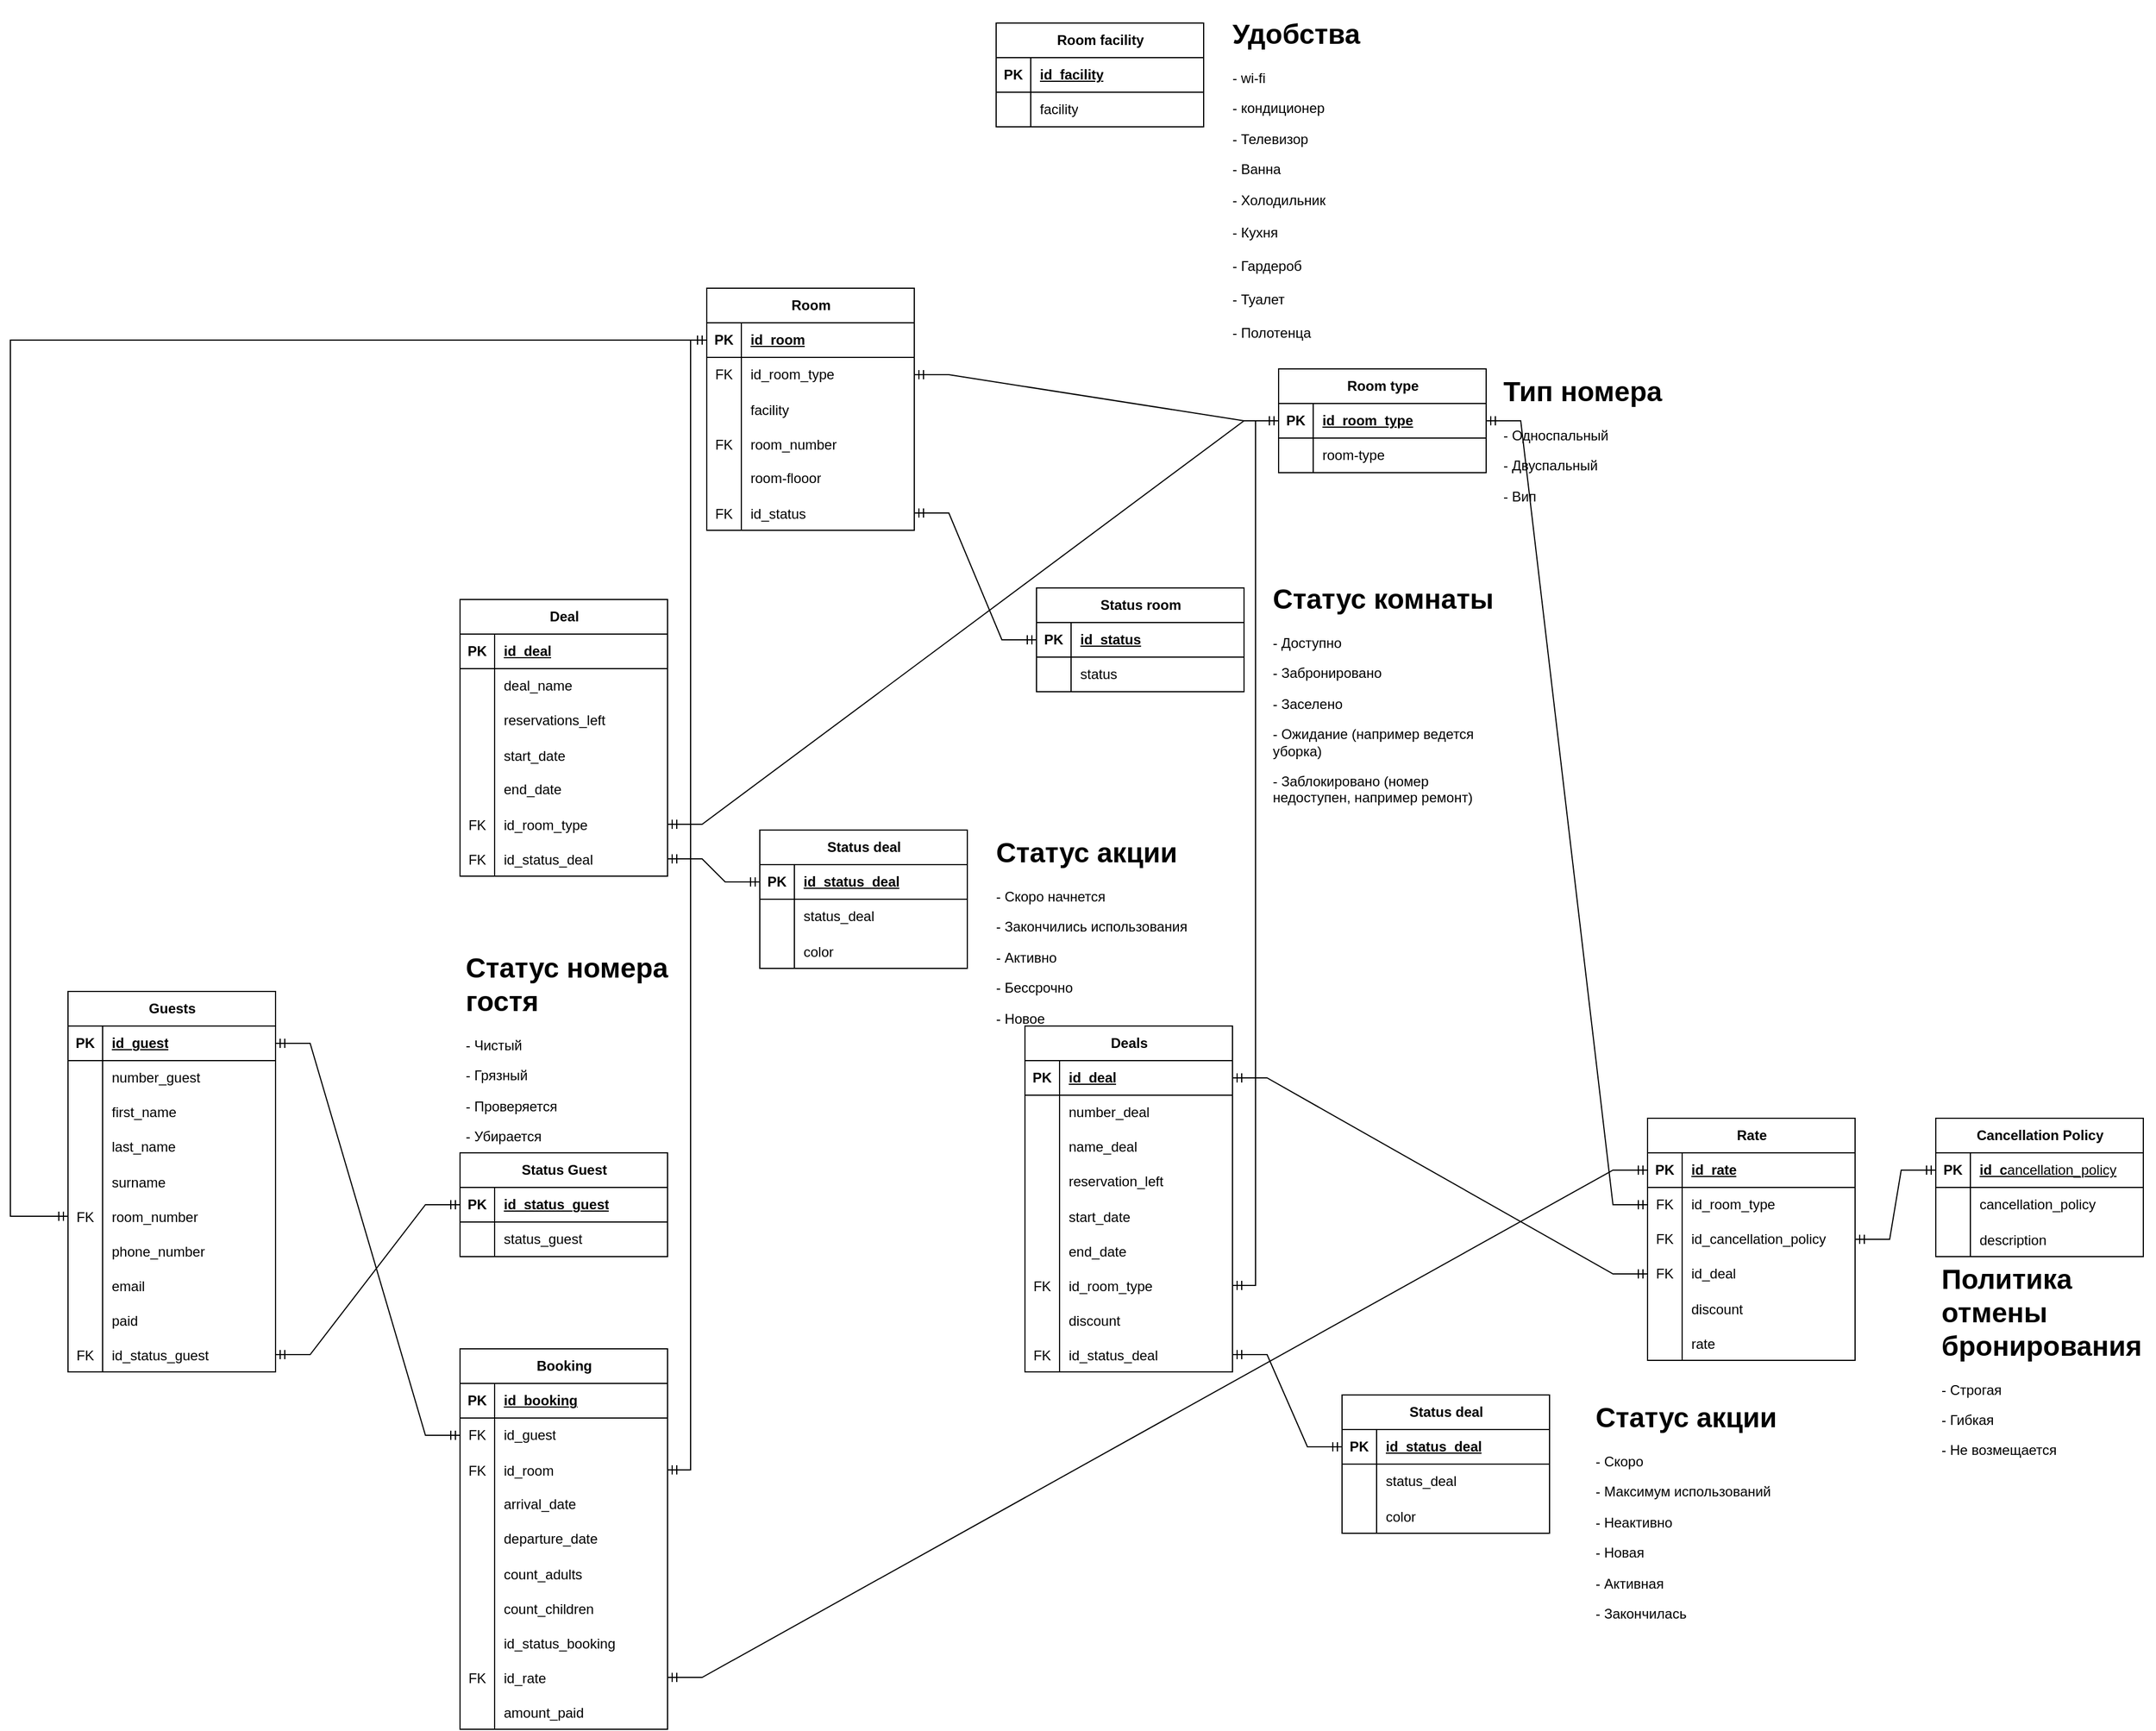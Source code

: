 <mxfile version="22.0.6" type="device">
  <diagram name="Страница — 1" id="TGtjCubMvqNdvpaaj14l">
    <mxGraphModel dx="1726" dy="1575" grid="1" gridSize="10" guides="1" tooltips="1" connect="1" arrows="1" fold="1" page="1" pageScale="1" pageWidth="827" pageHeight="1169" math="0" shadow="0">
      <root>
        <mxCell id="0" />
        <mxCell id="1" parent="0" />
        <mxCell id="rF4uJe28bd5lH5CxJ6z6-18" value="Room" style="shape=table;startSize=30;container=1;collapsible=1;childLayout=tableLayout;fixedRows=1;rowLines=0;fontStyle=1;align=center;resizeLast=1;html=1;" parent="1" vertex="1">
          <mxGeometry x="324" y="180" width="180" height="210" as="geometry" />
        </mxCell>
        <mxCell id="rF4uJe28bd5lH5CxJ6z6-19" value="" style="shape=tableRow;horizontal=0;startSize=0;swimlaneHead=0;swimlaneBody=0;fillColor=none;collapsible=0;dropTarget=0;points=[[0,0.5],[1,0.5]];portConstraint=eastwest;top=0;left=0;right=0;bottom=1;" parent="rF4uJe28bd5lH5CxJ6z6-18" vertex="1">
          <mxGeometry y="30" width="180" height="30" as="geometry" />
        </mxCell>
        <mxCell id="rF4uJe28bd5lH5CxJ6z6-20" value="PK" style="shape=partialRectangle;connectable=0;fillColor=none;top=0;left=0;bottom=0;right=0;fontStyle=1;overflow=hidden;whiteSpace=wrap;html=1;" parent="rF4uJe28bd5lH5CxJ6z6-19" vertex="1">
          <mxGeometry width="30" height="30" as="geometry">
            <mxRectangle width="30" height="30" as="alternateBounds" />
          </mxGeometry>
        </mxCell>
        <mxCell id="rF4uJe28bd5lH5CxJ6z6-21" value="id_room" style="shape=partialRectangle;connectable=0;fillColor=none;top=0;left=0;bottom=0;right=0;align=left;spacingLeft=6;fontStyle=5;overflow=hidden;whiteSpace=wrap;html=1;" parent="rF4uJe28bd5lH5CxJ6z6-19" vertex="1">
          <mxGeometry x="30" width="150" height="30" as="geometry">
            <mxRectangle width="150" height="30" as="alternateBounds" />
          </mxGeometry>
        </mxCell>
        <mxCell id="rF4uJe28bd5lH5CxJ6z6-22" value="" style="shape=tableRow;horizontal=0;startSize=0;swimlaneHead=0;swimlaneBody=0;fillColor=none;collapsible=0;dropTarget=0;points=[[0,0.5],[1,0.5]];portConstraint=eastwest;top=0;left=0;right=0;bottom=0;" parent="rF4uJe28bd5lH5CxJ6z6-18" vertex="1">
          <mxGeometry y="60" width="180" height="30" as="geometry" />
        </mxCell>
        <mxCell id="rF4uJe28bd5lH5CxJ6z6-23" value="FK" style="shape=partialRectangle;connectable=0;fillColor=none;top=0;left=0;bottom=0;right=0;editable=1;overflow=hidden;whiteSpace=wrap;html=1;" parent="rF4uJe28bd5lH5CxJ6z6-22" vertex="1">
          <mxGeometry width="30" height="30" as="geometry">
            <mxRectangle width="30" height="30" as="alternateBounds" />
          </mxGeometry>
        </mxCell>
        <mxCell id="rF4uJe28bd5lH5CxJ6z6-24" value="id_room_type" style="shape=partialRectangle;connectable=0;fillColor=none;top=0;left=0;bottom=0;right=0;align=left;spacingLeft=6;overflow=hidden;whiteSpace=wrap;html=1;" parent="rF4uJe28bd5lH5CxJ6z6-22" vertex="1">
          <mxGeometry x="30" width="150" height="30" as="geometry">
            <mxRectangle width="150" height="30" as="alternateBounds" />
          </mxGeometry>
        </mxCell>
        <mxCell id="o_XqFxpR2ojLoIB4tT5P-1" value="" style="shape=tableRow;horizontal=0;startSize=0;swimlaneHead=0;swimlaneBody=0;fillColor=none;collapsible=0;dropTarget=0;points=[[0,0.5],[1,0.5]];portConstraint=eastwest;top=0;left=0;right=0;bottom=0;" parent="rF4uJe28bd5lH5CxJ6z6-18" vertex="1">
          <mxGeometry y="90" width="180" height="30" as="geometry" />
        </mxCell>
        <mxCell id="o_XqFxpR2ojLoIB4tT5P-2" value="" style="shape=partialRectangle;connectable=0;fillColor=none;top=0;left=0;bottom=0;right=0;editable=1;overflow=hidden;" parent="o_XqFxpR2ojLoIB4tT5P-1" vertex="1">
          <mxGeometry width="30" height="30" as="geometry">
            <mxRectangle width="30" height="30" as="alternateBounds" />
          </mxGeometry>
        </mxCell>
        <mxCell id="o_XqFxpR2ojLoIB4tT5P-3" value="facility" style="shape=partialRectangle;connectable=0;fillColor=none;top=0;left=0;bottom=0;right=0;align=left;spacingLeft=6;overflow=hidden;" parent="o_XqFxpR2ojLoIB4tT5P-1" vertex="1">
          <mxGeometry x="30" width="150" height="30" as="geometry">
            <mxRectangle width="150" height="30" as="alternateBounds" />
          </mxGeometry>
        </mxCell>
        <mxCell id="kUXJLO7Plg5xHE9uDK_X-58" value="" style="shape=tableRow;horizontal=0;startSize=0;swimlaneHead=0;swimlaneBody=0;fillColor=none;collapsible=0;dropTarget=0;points=[[0,0.5],[1,0.5]];portConstraint=eastwest;top=0;left=0;right=0;bottom=0;" parent="rF4uJe28bd5lH5CxJ6z6-18" vertex="1">
          <mxGeometry y="120" width="180" height="30" as="geometry" />
        </mxCell>
        <mxCell id="kUXJLO7Plg5xHE9uDK_X-59" value="FK" style="shape=partialRectangle;connectable=0;fillColor=none;top=0;left=0;bottom=0;right=0;editable=1;overflow=hidden;" parent="kUXJLO7Plg5xHE9uDK_X-58" vertex="1">
          <mxGeometry width="30" height="30" as="geometry">
            <mxRectangle width="30" height="30" as="alternateBounds" />
          </mxGeometry>
        </mxCell>
        <mxCell id="kUXJLO7Plg5xHE9uDK_X-60" value="room_number" style="shape=partialRectangle;connectable=0;fillColor=none;top=0;left=0;bottom=0;right=0;align=left;spacingLeft=6;overflow=hidden;" parent="kUXJLO7Plg5xHE9uDK_X-58" vertex="1">
          <mxGeometry x="30" width="150" height="30" as="geometry">
            <mxRectangle width="150" height="30" as="alternateBounds" />
          </mxGeometry>
        </mxCell>
        <mxCell id="rF4uJe28bd5lH5CxJ6z6-25" value="" style="shape=tableRow;horizontal=0;startSize=0;swimlaneHead=0;swimlaneBody=0;fillColor=none;collapsible=0;dropTarget=0;points=[[0,0.5],[1,0.5]];portConstraint=eastwest;top=0;left=0;right=0;bottom=0;" parent="rF4uJe28bd5lH5CxJ6z6-18" vertex="1">
          <mxGeometry y="150" width="180" height="30" as="geometry" />
        </mxCell>
        <mxCell id="rF4uJe28bd5lH5CxJ6z6-26" value="" style="shape=partialRectangle;connectable=0;fillColor=none;top=0;left=0;bottom=0;right=0;editable=1;overflow=hidden;whiteSpace=wrap;html=1;" parent="rF4uJe28bd5lH5CxJ6z6-25" vertex="1">
          <mxGeometry width="30" height="30" as="geometry">
            <mxRectangle width="30" height="30" as="alternateBounds" />
          </mxGeometry>
        </mxCell>
        <mxCell id="rF4uJe28bd5lH5CxJ6z6-27" value="room-flooor" style="shape=partialRectangle;connectable=0;fillColor=none;top=0;left=0;bottom=0;right=0;align=left;spacingLeft=6;overflow=hidden;whiteSpace=wrap;html=1;" parent="rF4uJe28bd5lH5CxJ6z6-25" vertex="1">
          <mxGeometry x="30" width="150" height="30" as="geometry">
            <mxRectangle width="150" height="30" as="alternateBounds" />
          </mxGeometry>
        </mxCell>
        <mxCell id="rF4uJe28bd5lH5CxJ6z6-31" value="" style="shape=tableRow;horizontal=0;startSize=0;swimlaneHead=0;swimlaneBody=0;fillColor=none;collapsible=0;dropTarget=0;points=[[0,0.5],[1,0.5]];portConstraint=eastwest;top=0;left=0;right=0;bottom=0;" parent="rF4uJe28bd5lH5CxJ6z6-18" vertex="1">
          <mxGeometry y="180" width="180" height="30" as="geometry" />
        </mxCell>
        <mxCell id="rF4uJe28bd5lH5CxJ6z6-32" value="FK" style="shape=partialRectangle;connectable=0;fillColor=none;top=0;left=0;bottom=0;right=0;editable=1;overflow=hidden;" parent="rF4uJe28bd5lH5CxJ6z6-31" vertex="1">
          <mxGeometry width="30" height="30" as="geometry">
            <mxRectangle width="30" height="30" as="alternateBounds" />
          </mxGeometry>
        </mxCell>
        <mxCell id="rF4uJe28bd5lH5CxJ6z6-33" value="id_status" style="shape=partialRectangle;connectable=0;fillColor=none;top=0;left=0;bottom=0;right=0;align=left;spacingLeft=6;overflow=hidden;" parent="rF4uJe28bd5lH5CxJ6z6-31" vertex="1">
          <mxGeometry x="30" width="150" height="30" as="geometry">
            <mxRectangle width="150" height="30" as="alternateBounds" />
          </mxGeometry>
        </mxCell>
        <mxCell id="rF4uJe28bd5lH5CxJ6z6-34" value="Status room" style="shape=table;startSize=30;container=1;collapsible=1;childLayout=tableLayout;fixedRows=1;rowLines=0;fontStyle=1;align=center;resizeLast=1;html=1;" parent="1" vertex="1">
          <mxGeometry x="610" y="440" width="180" height="90" as="geometry" />
        </mxCell>
        <mxCell id="rF4uJe28bd5lH5CxJ6z6-35" value="" style="shape=tableRow;horizontal=0;startSize=0;swimlaneHead=0;swimlaneBody=0;fillColor=none;collapsible=0;dropTarget=0;points=[[0,0.5],[1,0.5]];portConstraint=eastwest;top=0;left=0;right=0;bottom=1;" parent="rF4uJe28bd5lH5CxJ6z6-34" vertex="1">
          <mxGeometry y="30" width="180" height="30" as="geometry" />
        </mxCell>
        <mxCell id="rF4uJe28bd5lH5CxJ6z6-36" value="PK" style="shape=partialRectangle;connectable=0;fillColor=none;top=0;left=0;bottom=0;right=0;fontStyle=1;overflow=hidden;whiteSpace=wrap;html=1;" parent="rF4uJe28bd5lH5CxJ6z6-35" vertex="1">
          <mxGeometry width="30" height="30" as="geometry">
            <mxRectangle width="30" height="30" as="alternateBounds" />
          </mxGeometry>
        </mxCell>
        <mxCell id="rF4uJe28bd5lH5CxJ6z6-37" value="id_status" style="shape=partialRectangle;connectable=0;fillColor=none;top=0;left=0;bottom=0;right=0;align=left;spacingLeft=6;fontStyle=5;overflow=hidden;whiteSpace=wrap;html=1;" parent="rF4uJe28bd5lH5CxJ6z6-35" vertex="1">
          <mxGeometry x="30" width="150" height="30" as="geometry">
            <mxRectangle width="150" height="30" as="alternateBounds" />
          </mxGeometry>
        </mxCell>
        <mxCell id="rF4uJe28bd5lH5CxJ6z6-38" value="" style="shape=tableRow;horizontal=0;startSize=0;swimlaneHead=0;swimlaneBody=0;fillColor=none;collapsible=0;dropTarget=0;points=[[0,0.5],[1,0.5]];portConstraint=eastwest;top=0;left=0;right=0;bottom=0;" parent="rF4uJe28bd5lH5CxJ6z6-34" vertex="1">
          <mxGeometry y="60" width="180" height="30" as="geometry" />
        </mxCell>
        <mxCell id="rF4uJe28bd5lH5CxJ6z6-39" value="" style="shape=partialRectangle;connectable=0;fillColor=none;top=0;left=0;bottom=0;right=0;editable=1;overflow=hidden;whiteSpace=wrap;html=1;" parent="rF4uJe28bd5lH5CxJ6z6-38" vertex="1">
          <mxGeometry width="30" height="30" as="geometry">
            <mxRectangle width="30" height="30" as="alternateBounds" />
          </mxGeometry>
        </mxCell>
        <mxCell id="rF4uJe28bd5lH5CxJ6z6-40" value="status" style="shape=partialRectangle;connectable=0;fillColor=none;top=0;left=0;bottom=0;right=0;align=left;spacingLeft=6;overflow=hidden;whiteSpace=wrap;html=1;" parent="rF4uJe28bd5lH5CxJ6z6-38" vertex="1">
          <mxGeometry x="30" width="150" height="30" as="geometry">
            <mxRectangle width="150" height="30" as="alternateBounds" />
          </mxGeometry>
        </mxCell>
        <mxCell id="rF4uJe28bd5lH5CxJ6z6-47" value="" style="edgeStyle=entityRelationEdgeStyle;fontSize=12;html=1;endArrow=ERmandOne;startArrow=ERmandOne;rounded=0;exitX=1;exitY=0.5;exitDx=0;exitDy=0;entryX=0;entryY=0.5;entryDx=0;entryDy=0;" parent="1" source="rF4uJe28bd5lH5CxJ6z6-31" target="rF4uJe28bd5lH5CxJ6z6-35" edge="1">
          <mxGeometry width="100" height="100" relative="1" as="geometry">
            <mxPoint x="550" y="520" as="sourcePoint" />
            <mxPoint x="650" y="420" as="targetPoint" />
          </mxGeometry>
        </mxCell>
        <mxCell id="rF4uJe28bd5lH5CxJ6z6-48" value="Room facility" style="shape=table;startSize=30;container=1;collapsible=1;childLayout=tableLayout;fixedRows=1;rowLines=0;fontStyle=1;align=center;resizeLast=1;html=1;" parent="1" vertex="1">
          <mxGeometry x="575" y="-50" width="180" height="90" as="geometry" />
        </mxCell>
        <mxCell id="rF4uJe28bd5lH5CxJ6z6-49" value="" style="shape=tableRow;horizontal=0;startSize=0;swimlaneHead=0;swimlaneBody=0;fillColor=none;collapsible=0;dropTarget=0;points=[[0,0.5],[1,0.5]];portConstraint=eastwest;top=0;left=0;right=0;bottom=1;" parent="rF4uJe28bd5lH5CxJ6z6-48" vertex="1">
          <mxGeometry y="30" width="180" height="30" as="geometry" />
        </mxCell>
        <mxCell id="rF4uJe28bd5lH5CxJ6z6-50" value="PK" style="shape=partialRectangle;connectable=0;fillColor=none;top=0;left=0;bottom=0;right=0;fontStyle=1;overflow=hidden;whiteSpace=wrap;html=1;" parent="rF4uJe28bd5lH5CxJ6z6-49" vertex="1">
          <mxGeometry width="30" height="30" as="geometry">
            <mxRectangle width="30" height="30" as="alternateBounds" />
          </mxGeometry>
        </mxCell>
        <mxCell id="rF4uJe28bd5lH5CxJ6z6-51" value="id_facility" style="shape=partialRectangle;connectable=0;fillColor=none;top=0;left=0;bottom=0;right=0;align=left;spacingLeft=6;fontStyle=5;overflow=hidden;whiteSpace=wrap;html=1;" parent="rF4uJe28bd5lH5CxJ6z6-49" vertex="1">
          <mxGeometry x="30" width="150" height="30" as="geometry">
            <mxRectangle width="150" height="30" as="alternateBounds" />
          </mxGeometry>
        </mxCell>
        <mxCell id="rF4uJe28bd5lH5CxJ6z6-52" value="" style="shape=tableRow;horizontal=0;startSize=0;swimlaneHead=0;swimlaneBody=0;fillColor=none;collapsible=0;dropTarget=0;points=[[0,0.5],[1,0.5]];portConstraint=eastwest;top=0;left=0;right=0;bottom=0;" parent="rF4uJe28bd5lH5CxJ6z6-48" vertex="1">
          <mxGeometry y="60" width="180" height="30" as="geometry" />
        </mxCell>
        <mxCell id="rF4uJe28bd5lH5CxJ6z6-53" value="" style="shape=partialRectangle;connectable=0;fillColor=none;top=0;left=0;bottom=0;right=0;editable=1;overflow=hidden;whiteSpace=wrap;html=1;" parent="rF4uJe28bd5lH5CxJ6z6-52" vertex="1">
          <mxGeometry width="30" height="30" as="geometry">
            <mxRectangle width="30" height="30" as="alternateBounds" />
          </mxGeometry>
        </mxCell>
        <mxCell id="rF4uJe28bd5lH5CxJ6z6-54" value="facility" style="shape=partialRectangle;connectable=0;fillColor=none;top=0;left=0;bottom=0;right=0;align=left;spacingLeft=6;overflow=hidden;whiteSpace=wrap;html=1;" parent="rF4uJe28bd5lH5CxJ6z6-52" vertex="1">
          <mxGeometry x="30" width="150" height="30" as="geometry">
            <mxRectangle width="150" height="30" as="alternateBounds" />
          </mxGeometry>
        </mxCell>
        <mxCell id="rF4uJe28bd5lH5CxJ6z6-90" value="&lt;h1&gt;Статус комнаты&lt;/h1&gt;&lt;p&gt;- Доступно&lt;/p&gt;&lt;p&gt;- Забронировано&amp;nbsp;&lt;/p&gt;&lt;p&gt;- Заселено&lt;/p&gt;&lt;p&gt;- Ожидание (например ведется уборка)&lt;/p&gt;&lt;p&gt;- Заблокировано (номер недоступен, например ремонт)&lt;br&gt;&lt;br&gt;&lt;/p&gt;" style="text;html=1;strokeColor=none;fillColor=none;spacing=5;spacingTop=-20;whiteSpace=wrap;overflow=hidden;rounded=0;" parent="1" vertex="1">
          <mxGeometry x="810" y="430" width="210" height="210" as="geometry" />
        </mxCell>
        <mxCell id="rF4uJe28bd5lH5CxJ6z6-91" value="&lt;h1&gt;Удобства&lt;/h1&gt;&lt;p&gt;- wi-fi&lt;/p&gt;&lt;p&gt;- кондиционер&amp;nbsp;&lt;/p&gt;&lt;p&gt;- Телевизор&lt;/p&gt;&lt;p&gt;- Ванна&lt;/p&gt;&lt;p&gt;- Холодильник&lt;br&gt;&lt;br&gt;- Кухня&amp;nbsp;&lt;br&gt;&lt;br&gt;- Гардероб&lt;br&gt;&lt;br&gt;- Туалет&lt;br&gt;&lt;br&gt;- Полотенца&lt;br&gt;&lt;br&gt;-&amp;nbsp;&lt;br&gt;&lt;br&gt;&lt;/p&gt;" style="text;html=1;strokeColor=none;fillColor=none;spacing=5;spacingTop=-20;whiteSpace=wrap;overflow=hidden;rounded=0;" parent="1" vertex="1">
          <mxGeometry x="775" y="-60" width="190" height="295" as="geometry" />
        </mxCell>
        <mxCell id="rF4uJe28bd5lH5CxJ6z6-92" value="Deal" style="shape=table;startSize=30;container=1;collapsible=1;childLayout=tableLayout;fixedRows=1;rowLines=0;fontStyle=1;align=center;resizeLast=1;html=1;" parent="1" vertex="1">
          <mxGeometry x="110" y="450" width="180" height="240" as="geometry" />
        </mxCell>
        <mxCell id="rF4uJe28bd5lH5CxJ6z6-93" value="" style="shape=tableRow;horizontal=0;startSize=0;swimlaneHead=0;swimlaneBody=0;fillColor=none;collapsible=0;dropTarget=0;points=[[0,0.5],[1,0.5]];portConstraint=eastwest;top=0;left=0;right=0;bottom=1;" parent="rF4uJe28bd5lH5CxJ6z6-92" vertex="1">
          <mxGeometry y="30" width="180" height="30" as="geometry" />
        </mxCell>
        <mxCell id="rF4uJe28bd5lH5CxJ6z6-94" value="PK" style="shape=partialRectangle;connectable=0;fillColor=none;top=0;left=0;bottom=0;right=0;fontStyle=1;overflow=hidden;whiteSpace=wrap;html=1;" parent="rF4uJe28bd5lH5CxJ6z6-93" vertex="1">
          <mxGeometry width="30" height="30" as="geometry">
            <mxRectangle width="30" height="30" as="alternateBounds" />
          </mxGeometry>
        </mxCell>
        <mxCell id="rF4uJe28bd5lH5CxJ6z6-95" value="id_deal" style="shape=partialRectangle;connectable=0;fillColor=none;top=0;left=0;bottom=0;right=0;align=left;spacingLeft=6;fontStyle=5;overflow=hidden;whiteSpace=wrap;html=1;" parent="rF4uJe28bd5lH5CxJ6z6-93" vertex="1">
          <mxGeometry x="30" width="150" height="30" as="geometry">
            <mxRectangle width="150" height="30" as="alternateBounds" />
          </mxGeometry>
        </mxCell>
        <mxCell id="rF4uJe28bd5lH5CxJ6z6-96" value="" style="shape=tableRow;horizontal=0;startSize=0;swimlaneHead=0;swimlaneBody=0;fillColor=none;collapsible=0;dropTarget=0;points=[[0,0.5],[1,0.5]];portConstraint=eastwest;top=0;left=0;right=0;bottom=0;" parent="rF4uJe28bd5lH5CxJ6z6-92" vertex="1">
          <mxGeometry y="60" width="180" height="30" as="geometry" />
        </mxCell>
        <mxCell id="rF4uJe28bd5lH5CxJ6z6-97" value="" style="shape=partialRectangle;connectable=0;fillColor=none;top=0;left=0;bottom=0;right=0;editable=1;overflow=hidden;whiteSpace=wrap;html=1;" parent="rF4uJe28bd5lH5CxJ6z6-96" vertex="1">
          <mxGeometry width="30" height="30" as="geometry">
            <mxRectangle width="30" height="30" as="alternateBounds" />
          </mxGeometry>
        </mxCell>
        <mxCell id="rF4uJe28bd5lH5CxJ6z6-98" value="deal_name" style="shape=partialRectangle;connectable=0;fillColor=none;top=0;left=0;bottom=0;right=0;align=left;spacingLeft=6;overflow=hidden;whiteSpace=wrap;html=1;" parent="rF4uJe28bd5lH5CxJ6z6-96" vertex="1">
          <mxGeometry x="30" width="150" height="30" as="geometry">
            <mxRectangle width="150" height="30" as="alternateBounds" />
          </mxGeometry>
        </mxCell>
        <mxCell id="rF4uJe28bd5lH5CxJ6z6-99" value="" style="shape=tableRow;horizontal=0;startSize=0;swimlaneHead=0;swimlaneBody=0;fillColor=none;collapsible=0;dropTarget=0;points=[[0,0.5],[1,0.5]];portConstraint=eastwest;top=0;left=0;right=0;bottom=0;" parent="rF4uJe28bd5lH5CxJ6z6-92" vertex="1">
          <mxGeometry y="90" width="180" height="30" as="geometry" />
        </mxCell>
        <mxCell id="rF4uJe28bd5lH5CxJ6z6-100" value="" style="shape=partialRectangle;connectable=0;fillColor=none;top=0;left=0;bottom=0;right=0;editable=1;overflow=hidden;whiteSpace=wrap;html=1;" parent="rF4uJe28bd5lH5CxJ6z6-99" vertex="1">
          <mxGeometry width="30" height="30" as="geometry">
            <mxRectangle width="30" height="30" as="alternateBounds" />
          </mxGeometry>
        </mxCell>
        <mxCell id="rF4uJe28bd5lH5CxJ6z6-101" value="&lt;span style=&quot;&quot;&gt;reservations_left&lt;/span&gt;" style="shape=partialRectangle;connectable=0;fillColor=none;top=0;left=0;bottom=0;right=0;align=left;spacingLeft=6;overflow=hidden;whiteSpace=wrap;html=1;" parent="rF4uJe28bd5lH5CxJ6z6-99" vertex="1">
          <mxGeometry x="30" width="150" height="30" as="geometry">
            <mxRectangle width="150" height="30" as="alternateBounds" />
          </mxGeometry>
        </mxCell>
        <mxCell id="rF4uJe28bd5lH5CxJ6z6-143" value="" style="shape=tableRow;horizontal=0;startSize=0;swimlaneHead=0;swimlaneBody=0;fillColor=none;collapsible=0;dropTarget=0;points=[[0,0.5],[1,0.5]];portConstraint=eastwest;top=0;left=0;right=0;bottom=0;" parent="rF4uJe28bd5lH5CxJ6z6-92" vertex="1">
          <mxGeometry y="120" width="180" height="30" as="geometry" />
        </mxCell>
        <mxCell id="rF4uJe28bd5lH5CxJ6z6-144" value="" style="shape=partialRectangle;connectable=0;fillColor=none;top=0;left=0;bottom=0;right=0;editable=1;overflow=hidden;" parent="rF4uJe28bd5lH5CxJ6z6-143" vertex="1">
          <mxGeometry width="30" height="30" as="geometry">
            <mxRectangle width="30" height="30" as="alternateBounds" />
          </mxGeometry>
        </mxCell>
        <mxCell id="rF4uJe28bd5lH5CxJ6z6-145" value="start_date" style="shape=partialRectangle;connectable=0;fillColor=none;top=0;left=0;bottom=0;right=0;align=left;spacingLeft=6;overflow=hidden;" parent="rF4uJe28bd5lH5CxJ6z6-143" vertex="1">
          <mxGeometry x="30" width="150" height="30" as="geometry">
            <mxRectangle width="150" height="30" as="alternateBounds" />
          </mxGeometry>
        </mxCell>
        <mxCell id="rF4uJe28bd5lH5CxJ6z6-102" value="" style="shape=tableRow;horizontal=0;startSize=0;swimlaneHead=0;swimlaneBody=0;fillColor=none;collapsible=0;dropTarget=0;points=[[0,0.5],[1,0.5]];portConstraint=eastwest;top=0;left=0;right=0;bottom=0;" parent="rF4uJe28bd5lH5CxJ6z6-92" vertex="1">
          <mxGeometry y="150" width="180" height="30" as="geometry" />
        </mxCell>
        <mxCell id="rF4uJe28bd5lH5CxJ6z6-103" value="" style="shape=partialRectangle;connectable=0;fillColor=none;top=0;left=0;bottom=0;right=0;editable=1;overflow=hidden;whiteSpace=wrap;html=1;" parent="rF4uJe28bd5lH5CxJ6z6-102" vertex="1">
          <mxGeometry width="30" height="30" as="geometry">
            <mxRectangle width="30" height="30" as="alternateBounds" />
          </mxGeometry>
        </mxCell>
        <mxCell id="rF4uJe28bd5lH5CxJ6z6-104" value="end_date" style="shape=partialRectangle;connectable=0;fillColor=none;top=0;left=0;bottom=0;right=0;align=left;spacingLeft=6;overflow=hidden;whiteSpace=wrap;html=1;" parent="rF4uJe28bd5lH5CxJ6z6-102" vertex="1">
          <mxGeometry x="30" width="150" height="30" as="geometry">
            <mxRectangle width="150" height="30" as="alternateBounds" />
          </mxGeometry>
        </mxCell>
        <mxCell id="rF4uJe28bd5lH5CxJ6z6-122" value="" style="shape=tableRow;horizontal=0;startSize=0;swimlaneHead=0;swimlaneBody=0;fillColor=none;collapsible=0;dropTarget=0;points=[[0,0.5],[1,0.5]];portConstraint=eastwest;top=0;left=0;right=0;bottom=0;" parent="rF4uJe28bd5lH5CxJ6z6-92" vertex="1">
          <mxGeometry y="180" width="180" height="30" as="geometry" />
        </mxCell>
        <mxCell id="rF4uJe28bd5lH5CxJ6z6-123" value="FK" style="shape=partialRectangle;connectable=0;fillColor=none;top=0;left=0;bottom=0;right=0;editable=1;overflow=hidden;" parent="rF4uJe28bd5lH5CxJ6z6-122" vertex="1">
          <mxGeometry width="30" height="30" as="geometry">
            <mxRectangle width="30" height="30" as="alternateBounds" />
          </mxGeometry>
        </mxCell>
        <mxCell id="rF4uJe28bd5lH5CxJ6z6-124" value="id_room_type" style="shape=partialRectangle;connectable=0;fillColor=none;top=0;left=0;bottom=0;right=0;align=left;spacingLeft=6;overflow=hidden;" parent="rF4uJe28bd5lH5CxJ6z6-122" vertex="1">
          <mxGeometry x="30" width="150" height="30" as="geometry">
            <mxRectangle width="150" height="30" as="alternateBounds" />
          </mxGeometry>
        </mxCell>
        <mxCell id="rF4uJe28bd5lH5CxJ6z6-138" value="" style="shape=tableRow;horizontal=0;startSize=0;swimlaneHead=0;swimlaneBody=0;fillColor=none;collapsible=0;dropTarget=0;points=[[0,0.5],[1,0.5]];portConstraint=eastwest;top=0;left=0;right=0;bottom=0;" parent="rF4uJe28bd5lH5CxJ6z6-92" vertex="1">
          <mxGeometry y="210" width="180" height="30" as="geometry" />
        </mxCell>
        <mxCell id="rF4uJe28bd5lH5CxJ6z6-139" value="FK" style="shape=partialRectangle;connectable=0;fillColor=none;top=0;left=0;bottom=0;right=0;editable=1;overflow=hidden;" parent="rF4uJe28bd5lH5CxJ6z6-138" vertex="1">
          <mxGeometry width="30" height="30" as="geometry">
            <mxRectangle width="30" height="30" as="alternateBounds" />
          </mxGeometry>
        </mxCell>
        <mxCell id="rF4uJe28bd5lH5CxJ6z6-140" value="id_status_deal" style="shape=partialRectangle;connectable=0;fillColor=none;top=0;left=0;bottom=0;right=0;align=left;spacingLeft=6;overflow=hidden;" parent="rF4uJe28bd5lH5CxJ6z6-138" vertex="1">
          <mxGeometry x="30" width="150" height="30" as="geometry">
            <mxRectangle width="150" height="30" as="alternateBounds" />
          </mxGeometry>
        </mxCell>
        <mxCell id="rF4uJe28bd5lH5CxJ6z6-105" value="Room type" style="shape=table;startSize=30;container=1;collapsible=1;childLayout=tableLayout;fixedRows=1;rowLines=0;fontStyle=1;align=center;resizeLast=1;html=1;" parent="1" vertex="1">
          <mxGeometry x="820" y="250" width="180" height="90" as="geometry" />
        </mxCell>
        <mxCell id="rF4uJe28bd5lH5CxJ6z6-106" value="" style="shape=tableRow;horizontal=0;startSize=0;swimlaneHead=0;swimlaneBody=0;fillColor=none;collapsible=0;dropTarget=0;points=[[0,0.5],[1,0.5]];portConstraint=eastwest;top=0;left=0;right=0;bottom=1;" parent="rF4uJe28bd5lH5CxJ6z6-105" vertex="1">
          <mxGeometry y="30" width="180" height="30" as="geometry" />
        </mxCell>
        <mxCell id="rF4uJe28bd5lH5CxJ6z6-107" value="PK" style="shape=partialRectangle;connectable=0;fillColor=none;top=0;left=0;bottom=0;right=0;fontStyle=1;overflow=hidden;whiteSpace=wrap;html=1;" parent="rF4uJe28bd5lH5CxJ6z6-106" vertex="1">
          <mxGeometry width="30" height="30" as="geometry">
            <mxRectangle width="30" height="30" as="alternateBounds" />
          </mxGeometry>
        </mxCell>
        <mxCell id="rF4uJe28bd5lH5CxJ6z6-108" value="id_room_type" style="shape=partialRectangle;connectable=0;fillColor=none;top=0;left=0;bottom=0;right=0;align=left;spacingLeft=6;fontStyle=5;overflow=hidden;whiteSpace=wrap;html=1;" parent="rF4uJe28bd5lH5CxJ6z6-106" vertex="1">
          <mxGeometry x="30" width="150" height="30" as="geometry">
            <mxRectangle width="150" height="30" as="alternateBounds" />
          </mxGeometry>
        </mxCell>
        <mxCell id="rF4uJe28bd5lH5CxJ6z6-109" value="" style="shape=tableRow;horizontal=0;startSize=0;swimlaneHead=0;swimlaneBody=0;fillColor=none;collapsible=0;dropTarget=0;points=[[0,0.5],[1,0.5]];portConstraint=eastwest;top=0;left=0;right=0;bottom=0;" parent="rF4uJe28bd5lH5CxJ6z6-105" vertex="1">
          <mxGeometry y="60" width="180" height="30" as="geometry" />
        </mxCell>
        <mxCell id="rF4uJe28bd5lH5CxJ6z6-110" value="" style="shape=partialRectangle;connectable=0;fillColor=none;top=0;left=0;bottom=0;right=0;editable=1;overflow=hidden;whiteSpace=wrap;html=1;" parent="rF4uJe28bd5lH5CxJ6z6-109" vertex="1">
          <mxGeometry width="30" height="30" as="geometry">
            <mxRectangle width="30" height="30" as="alternateBounds" />
          </mxGeometry>
        </mxCell>
        <mxCell id="rF4uJe28bd5lH5CxJ6z6-111" value="room-type" style="shape=partialRectangle;connectable=0;fillColor=none;top=0;left=0;bottom=0;right=0;align=left;spacingLeft=6;overflow=hidden;whiteSpace=wrap;html=1;" parent="rF4uJe28bd5lH5CxJ6z6-109" vertex="1">
          <mxGeometry x="30" width="150" height="30" as="geometry">
            <mxRectangle width="150" height="30" as="alternateBounds" />
          </mxGeometry>
        </mxCell>
        <mxCell id="rF4uJe28bd5lH5CxJ6z6-119" value="" style="edgeStyle=entityRelationEdgeStyle;fontSize=12;html=1;endArrow=ERmandOne;startArrow=ERmandOne;rounded=0;entryX=1;entryY=0.5;entryDx=0;entryDy=0;exitX=0;exitY=0.5;exitDx=0;exitDy=0;" parent="1" source="rF4uJe28bd5lH5CxJ6z6-106" target="rF4uJe28bd5lH5CxJ6z6-22" edge="1">
          <mxGeometry width="100" height="100" relative="1" as="geometry">
            <mxPoint x="290" y="510" as="sourcePoint" />
            <mxPoint x="390" y="410" as="targetPoint" />
          </mxGeometry>
        </mxCell>
        <mxCell id="rF4uJe28bd5lH5CxJ6z6-120" value="&lt;h1&gt;Тип номера&lt;/h1&gt;&lt;p&gt;- Односпальный&lt;/p&gt;&lt;p&gt;- Двуспальный&amp;nbsp;&lt;/p&gt;&lt;p&gt;- Вип&lt;/p&gt;&lt;p&gt;&lt;br&gt;&lt;/p&gt;&lt;p&gt;&lt;br&gt;&lt;/p&gt;" style="text;html=1;strokeColor=none;fillColor=none;spacing=5;spacingTop=-20;whiteSpace=wrap;overflow=hidden;rounded=0;" parent="1" vertex="1">
          <mxGeometry x="1010" y="250" width="190" height="120" as="geometry" />
        </mxCell>
        <mxCell id="rF4uJe28bd5lH5CxJ6z6-121" value="" style="fontSize=12;html=1;endArrow=ERmandOne;startArrow=ERmandOne;rounded=0;entryX=0;entryY=0.5;entryDx=0;entryDy=0;exitX=1;exitY=0.5;exitDx=0;exitDy=0;edgeStyle=entityRelationEdgeStyle;" parent="1" source="rF4uJe28bd5lH5CxJ6z6-122" target="rF4uJe28bd5lH5CxJ6z6-106" edge="1">
          <mxGeometry width="100" height="100" relative="1" as="geometry">
            <mxPoint x="530" y="730" as="sourcePoint" />
            <mxPoint x="380" y="420" as="targetPoint" />
          </mxGeometry>
        </mxCell>
        <mxCell id="rF4uJe28bd5lH5CxJ6z6-125" value="Status deal" style="shape=table;startSize=30;container=1;collapsible=1;childLayout=tableLayout;fixedRows=1;rowLines=0;fontStyle=1;align=center;resizeLast=1;html=1;" parent="1" vertex="1">
          <mxGeometry x="370" y="650" width="180" height="120" as="geometry" />
        </mxCell>
        <mxCell id="rF4uJe28bd5lH5CxJ6z6-126" value="" style="shape=tableRow;horizontal=0;startSize=0;swimlaneHead=0;swimlaneBody=0;fillColor=none;collapsible=0;dropTarget=0;points=[[0,0.5],[1,0.5]];portConstraint=eastwest;top=0;left=0;right=0;bottom=1;" parent="rF4uJe28bd5lH5CxJ6z6-125" vertex="1">
          <mxGeometry y="30" width="180" height="30" as="geometry" />
        </mxCell>
        <mxCell id="rF4uJe28bd5lH5CxJ6z6-127" value="PK" style="shape=partialRectangle;connectable=0;fillColor=none;top=0;left=0;bottom=0;right=0;fontStyle=1;overflow=hidden;whiteSpace=wrap;html=1;" parent="rF4uJe28bd5lH5CxJ6z6-126" vertex="1">
          <mxGeometry width="30" height="30" as="geometry">
            <mxRectangle width="30" height="30" as="alternateBounds" />
          </mxGeometry>
        </mxCell>
        <mxCell id="rF4uJe28bd5lH5CxJ6z6-128" value="id_status_deal" style="shape=partialRectangle;connectable=0;fillColor=none;top=0;left=0;bottom=0;right=0;align=left;spacingLeft=6;fontStyle=5;overflow=hidden;whiteSpace=wrap;html=1;" parent="rF4uJe28bd5lH5CxJ6z6-126" vertex="1">
          <mxGeometry x="30" width="150" height="30" as="geometry">
            <mxRectangle width="150" height="30" as="alternateBounds" />
          </mxGeometry>
        </mxCell>
        <mxCell id="rF4uJe28bd5lH5CxJ6z6-129" value="" style="shape=tableRow;horizontal=0;startSize=0;swimlaneHead=0;swimlaneBody=0;fillColor=none;collapsible=0;dropTarget=0;points=[[0,0.5],[1,0.5]];portConstraint=eastwest;top=0;left=0;right=0;bottom=0;" parent="rF4uJe28bd5lH5CxJ6z6-125" vertex="1">
          <mxGeometry y="60" width="180" height="30" as="geometry" />
        </mxCell>
        <mxCell id="rF4uJe28bd5lH5CxJ6z6-130" value="" style="shape=partialRectangle;connectable=0;fillColor=none;top=0;left=0;bottom=0;right=0;editable=1;overflow=hidden;whiteSpace=wrap;html=1;" parent="rF4uJe28bd5lH5CxJ6z6-129" vertex="1">
          <mxGeometry width="30" height="30" as="geometry">
            <mxRectangle width="30" height="30" as="alternateBounds" />
          </mxGeometry>
        </mxCell>
        <mxCell id="rF4uJe28bd5lH5CxJ6z6-131" value="status_deal" style="shape=partialRectangle;connectable=0;fillColor=none;top=0;left=0;bottom=0;right=0;align=left;spacingLeft=6;overflow=hidden;whiteSpace=wrap;html=1;" parent="rF4uJe28bd5lH5CxJ6z6-129" vertex="1">
          <mxGeometry x="30" width="150" height="30" as="geometry">
            <mxRectangle width="150" height="30" as="alternateBounds" />
          </mxGeometry>
        </mxCell>
        <mxCell id="nWIjSdViI6T21UrU5ylL-4" value="" style="shape=tableRow;horizontal=0;startSize=0;swimlaneHead=0;swimlaneBody=0;fillColor=none;collapsible=0;dropTarget=0;points=[[0,0.5],[1,0.5]];portConstraint=eastwest;top=0;left=0;right=0;bottom=0;" parent="rF4uJe28bd5lH5CxJ6z6-125" vertex="1">
          <mxGeometry y="90" width="180" height="30" as="geometry" />
        </mxCell>
        <mxCell id="nWIjSdViI6T21UrU5ylL-5" value="" style="shape=partialRectangle;connectable=0;fillColor=none;top=0;left=0;bottom=0;right=0;editable=1;overflow=hidden;" parent="nWIjSdViI6T21UrU5ylL-4" vertex="1">
          <mxGeometry width="30" height="30" as="geometry">
            <mxRectangle width="30" height="30" as="alternateBounds" />
          </mxGeometry>
        </mxCell>
        <mxCell id="nWIjSdViI6T21UrU5ylL-6" value="color" style="shape=partialRectangle;connectable=0;fillColor=none;top=0;left=0;bottom=0;right=0;align=left;spacingLeft=6;overflow=hidden;" parent="nWIjSdViI6T21UrU5ylL-4" vertex="1">
          <mxGeometry x="30" width="150" height="30" as="geometry">
            <mxRectangle width="150" height="30" as="alternateBounds" />
          </mxGeometry>
        </mxCell>
        <mxCell id="rF4uJe28bd5lH5CxJ6z6-141" value="" style="edgeStyle=entityRelationEdgeStyle;fontSize=12;html=1;endArrow=ERmandOne;startArrow=ERmandOne;rounded=0;entryX=1;entryY=0.5;entryDx=0;entryDy=0;exitX=0;exitY=0.5;exitDx=0;exitDy=0;" parent="1" source="rF4uJe28bd5lH5CxJ6z6-126" target="rF4uJe28bd5lH5CxJ6z6-138" edge="1">
          <mxGeometry width="100" height="100" relative="1" as="geometry">
            <mxPoint x="190" y="900" as="sourcePoint" />
            <mxPoint x="290" y="800" as="targetPoint" />
          </mxGeometry>
        </mxCell>
        <mxCell id="rF4uJe28bd5lH5CxJ6z6-142" value="&lt;h1&gt;Статус акции&lt;/h1&gt;&lt;p&gt;- Скоро начнется&lt;/p&gt;&lt;p&gt;- Закончились использования&amp;nbsp;&lt;/p&gt;&lt;p&gt;- Активно&lt;/p&gt;&lt;p&gt;- Бессрочно&lt;/p&gt;&lt;p&gt;- Новое&lt;br&gt;&lt;br&gt;&lt;/p&gt;" style="text;html=1;strokeColor=none;fillColor=none;spacing=5;spacingTop=-20;whiteSpace=wrap;overflow=hidden;rounded=0;" parent="1" vertex="1">
          <mxGeometry x="570" y="650" width="190" height="210" as="geometry" />
        </mxCell>
        <mxCell id="v3p7tqKfA-crtlGXMF-5-1" value="Guests" style="shape=table;startSize=30;container=1;collapsible=1;childLayout=tableLayout;fixedRows=1;rowLines=0;fontStyle=1;align=center;resizeLast=1;html=1;" parent="1" vertex="1">
          <mxGeometry x="-230" y="790" width="180" height="330" as="geometry" />
        </mxCell>
        <mxCell id="v3p7tqKfA-crtlGXMF-5-2" value="" style="shape=tableRow;horizontal=0;startSize=0;swimlaneHead=0;swimlaneBody=0;fillColor=none;collapsible=0;dropTarget=0;points=[[0,0.5],[1,0.5]];portConstraint=eastwest;top=0;left=0;right=0;bottom=1;" parent="v3p7tqKfA-crtlGXMF-5-1" vertex="1">
          <mxGeometry y="30" width="180" height="30" as="geometry" />
        </mxCell>
        <mxCell id="v3p7tqKfA-crtlGXMF-5-3" value="PK" style="shape=partialRectangle;connectable=0;fillColor=none;top=0;left=0;bottom=0;right=0;fontStyle=1;overflow=hidden;whiteSpace=wrap;html=1;" parent="v3p7tqKfA-crtlGXMF-5-2" vertex="1">
          <mxGeometry width="30" height="30" as="geometry">
            <mxRectangle width="30" height="30" as="alternateBounds" />
          </mxGeometry>
        </mxCell>
        <mxCell id="v3p7tqKfA-crtlGXMF-5-4" value="id_guest" style="shape=partialRectangle;connectable=0;fillColor=none;top=0;left=0;bottom=0;right=0;align=left;spacingLeft=6;fontStyle=5;overflow=hidden;whiteSpace=wrap;html=1;" parent="v3p7tqKfA-crtlGXMF-5-2" vertex="1">
          <mxGeometry x="30" width="150" height="30" as="geometry">
            <mxRectangle width="150" height="30" as="alternateBounds" />
          </mxGeometry>
        </mxCell>
        <mxCell id="v3p7tqKfA-crtlGXMF-5-5" value="" style="shape=tableRow;horizontal=0;startSize=0;swimlaneHead=0;swimlaneBody=0;fillColor=none;collapsible=0;dropTarget=0;points=[[0,0.5],[1,0.5]];portConstraint=eastwest;top=0;left=0;right=0;bottom=0;" parent="v3p7tqKfA-crtlGXMF-5-1" vertex="1">
          <mxGeometry y="60" width="180" height="30" as="geometry" />
        </mxCell>
        <mxCell id="v3p7tqKfA-crtlGXMF-5-6" value="" style="shape=partialRectangle;connectable=0;fillColor=none;top=0;left=0;bottom=0;right=0;editable=1;overflow=hidden;whiteSpace=wrap;html=1;" parent="v3p7tqKfA-crtlGXMF-5-5" vertex="1">
          <mxGeometry width="30" height="30" as="geometry">
            <mxRectangle width="30" height="30" as="alternateBounds" />
          </mxGeometry>
        </mxCell>
        <mxCell id="v3p7tqKfA-crtlGXMF-5-7" value="number_guest" style="shape=partialRectangle;connectable=0;fillColor=none;top=0;left=0;bottom=0;right=0;align=left;spacingLeft=6;overflow=hidden;whiteSpace=wrap;html=1;" parent="v3p7tqKfA-crtlGXMF-5-5" vertex="1">
          <mxGeometry x="30" width="150" height="30" as="geometry">
            <mxRectangle width="150" height="30" as="alternateBounds" />
          </mxGeometry>
        </mxCell>
        <mxCell id="v3p7tqKfA-crtlGXMF-5-8" value="" style="shape=tableRow;horizontal=0;startSize=0;swimlaneHead=0;swimlaneBody=0;fillColor=none;collapsible=0;dropTarget=0;points=[[0,0.5],[1,0.5]];portConstraint=eastwest;top=0;left=0;right=0;bottom=0;" parent="v3p7tqKfA-crtlGXMF-5-1" vertex="1">
          <mxGeometry y="90" width="180" height="30" as="geometry" />
        </mxCell>
        <mxCell id="v3p7tqKfA-crtlGXMF-5-9" value="" style="shape=partialRectangle;connectable=0;fillColor=none;top=0;left=0;bottom=0;right=0;editable=1;overflow=hidden;whiteSpace=wrap;html=1;" parent="v3p7tqKfA-crtlGXMF-5-8" vertex="1">
          <mxGeometry width="30" height="30" as="geometry">
            <mxRectangle width="30" height="30" as="alternateBounds" />
          </mxGeometry>
        </mxCell>
        <mxCell id="v3p7tqKfA-crtlGXMF-5-10" value="first_name" style="shape=partialRectangle;connectable=0;fillColor=none;top=0;left=0;bottom=0;right=0;align=left;spacingLeft=6;overflow=hidden;whiteSpace=wrap;html=1;" parent="v3p7tqKfA-crtlGXMF-5-8" vertex="1">
          <mxGeometry x="30" width="150" height="30" as="geometry">
            <mxRectangle width="150" height="30" as="alternateBounds" />
          </mxGeometry>
        </mxCell>
        <mxCell id="v3p7tqKfA-crtlGXMF-5-11" value="" style="shape=tableRow;horizontal=0;startSize=0;swimlaneHead=0;swimlaneBody=0;fillColor=none;collapsible=0;dropTarget=0;points=[[0,0.5],[1,0.5]];portConstraint=eastwest;top=0;left=0;right=0;bottom=0;" parent="v3p7tqKfA-crtlGXMF-5-1" vertex="1">
          <mxGeometry y="120" width="180" height="30" as="geometry" />
        </mxCell>
        <mxCell id="v3p7tqKfA-crtlGXMF-5-12" value="" style="shape=partialRectangle;connectable=0;fillColor=none;top=0;left=0;bottom=0;right=0;editable=1;overflow=hidden;whiteSpace=wrap;html=1;" parent="v3p7tqKfA-crtlGXMF-5-11" vertex="1">
          <mxGeometry width="30" height="30" as="geometry">
            <mxRectangle width="30" height="30" as="alternateBounds" />
          </mxGeometry>
        </mxCell>
        <mxCell id="v3p7tqKfA-crtlGXMF-5-13" value="last_name" style="shape=partialRectangle;connectable=0;fillColor=none;top=0;left=0;bottom=0;right=0;align=left;spacingLeft=6;overflow=hidden;whiteSpace=wrap;html=1;" parent="v3p7tqKfA-crtlGXMF-5-11" vertex="1">
          <mxGeometry x="30" width="150" height="30" as="geometry">
            <mxRectangle width="150" height="30" as="alternateBounds" />
          </mxGeometry>
        </mxCell>
        <mxCell id="v3p7tqKfA-crtlGXMF-5-14" value="" style="shape=tableRow;horizontal=0;startSize=0;swimlaneHead=0;swimlaneBody=0;fillColor=none;collapsible=0;dropTarget=0;points=[[0,0.5],[1,0.5]];portConstraint=eastwest;top=0;left=0;right=0;bottom=0;" parent="v3p7tqKfA-crtlGXMF-5-1" vertex="1">
          <mxGeometry y="150" width="180" height="30" as="geometry" />
        </mxCell>
        <mxCell id="v3p7tqKfA-crtlGXMF-5-15" value="" style="shape=partialRectangle;connectable=0;fillColor=none;top=0;left=0;bottom=0;right=0;editable=1;overflow=hidden;" parent="v3p7tqKfA-crtlGXMF-5-14" vertex="1">
          <mxGeometry width="30" height="30" as="geometry">
            <mxRectangle width="30" height="30" as="alternateBounds" />
          </mxGeometry>
        </mxCell>
        <mxCell id="v3p7tqKfA-crtlGXMF-5-16" value="surname" style="shape=partialRectangle;connectable=0;fillColor=none;top=0;left=0;bottom=0;right=0;align=left;spacingLeft=6;overflow=hidden;" parent="v3p7tqKfA-crtlGXMF-5-14" vertex="1">
          <mxGeometry x="30" width="150" height="30" as="geometry">
            <mxRectangle width="150" height="30" as="alternateBounds" />
          </mxGeometry>
        </mxCell>
        <mxCell id="kUXJLO7Plg5xHE9uDK_X-55" value="" style="shape=tableRow;horizontal=0;startSize=0;swimlaneHead=0;swimlaneBody=0;fillColor=none;collapsible=0;dropTarget=0;points=[[0,0.5],[1,0.5]];portConstraint=eastwest;top=0;left=0;right=0;bottom=0;" parent="v3p7tqKfA-crtlGXMF-5-1" vertex="1">
          <mxGeometry y="180" width="180" height="30" as="geometry" />
        </mxCell>
        <mxCell id="kUXJLO7Plg5xHE9uDK_X-56" value="FK" style="shape=partialRectangle;connectable=0;fillColor=none;top=0;left=0;bottom=0;right=0;editable=1;overflow=hidden;" parent="kUXJLO7Plg5xHE9uDK_X-55" vertex="1">
          <mxGeometry width="30" height="30" as="geometry">
            <mxRectangle width="30" height="30" as="alternateBounds" />
          </mxGeometry>
        </mxCell>
        <mxCell id="kUXJLO7Plg5xHE9uDK_X-57" value="room_number" style="shape=partialRectangle;connectable=0;fillColor=none;top=0;left=0;bottom=0;right=0;align=left;spacingLeft=6;overflow=hidden;" parent="kUXJLO7Plg5xHE9uDK_X-55" vertex="1">
          <mxGeometry x="30" width="150" height="30" as="geometry">
            <mxRectangle width="150" height="30" as="alternateBounds" />
          </mxGeometry>
        </mxCell>
        <mxCell id="v3p7tqKfA-crtlGXMF-5-17" value="" style="shape=tableRow;horizontal=0;startSize=0;swimlaneHead=0;swimlaneBody=0;fillColor=none;collapsible=0;dropTarget=0;points=[[0,0.5],[1,0.5]];portConstraint=eastwest;top=0;left=0;right=0;bottom=0;" parent="v3p7tqKfA-crtlGXMF-5-1" vertex="1">
          <mxGeometry y="210" width="180" height="30" as="geometry" />
        </mxCell>
        <mxCell id="v3p7tqKfA-crtlGXMF-5-18" value="" style="shape=partialRectangle;connectable=0;fillColor=none;top=0;left=0;bottom=0;right=0;editable=1;overflow=hidden;" parent="v3p7tqKfA-crtlGXMF-5-17" vertex="1">
          <mxGeometry width="30" height="30" as="geometry">
            <mxRectangle width="30" height="30" as="alternateBounds" />
          </mxGeometry>
        </mxCell>
        <mxCell id="v3p7tqKfA-crtlGXMF-5-19" value="phone_number" style="shape=partialRectangle;connectable=0;fillColor=none;top=0;left=0;bottom=0;right=0;align=left;spacingLeft=6;overflow=hidden;" parent="v3p7tqKfA-crtlGXMF-5-17" vertex="1">
          <mxGeometry x="30" width="150" height="30" as="geometry">
            <mxRectangle width="150" height="30" as="alternateBounds" />
          </mxGeometry>
        </mxCell>
        <mxCell id="WnNP4kpL0IMSRJUq42-3-1" value="" style="shape=tableRow;horizontal=0;startSize=0;swimlaneHead=0;swimlaneBody=0;fillColor=none;collapsible=0;dropTarget=0;points=[[0,0.5],[1,0.5]];portConstraint=eastwest;top=0;left=0;right=0;bottom=0;" vertex="1" parent="v3p7tqKfA-crtlGXMF-5-1">
          <mxGeometry y="240" width="180" height="30" as="geometry" />
        </mxCell>
        <mxCell id="WnNP4kpL0IMSRJUq42-3-2" value="" style="shape=partialRectangle;connectable=0;fillColor=none;top=0;left=0;bottom=0;right=0;editable=1;overflow=hidden;" vertex="1" parent="WnNP4kpL0IMSRJUq42-3-1">
          <mxGeometry width="30" height="30" as="geometry">
            <mxRectangle width="30" height="30" as="alternateBounds" />
          </mxGeometry>
        </mxCell>
        <mxCell id="WnNP4kpL0IMSRJUq42-3-3" value="email" style="shape=partialRectangle;connectable=0;fillColor=none;top=0;left=0;bottom=0;right=0;align=left;spacingLeft=6;overflow=hidden;" vertex="1" parent="WnNP4kpL0IMSRJUq42-3-1">
          <mxGeometry x="30" width="150" height="30" as="geometry">
            <mxRectangle width="150" height="30" as="alternateBounds" />
          </mxGeometry>
        </mxCell>
        <mxCell id="v3p7tqKfA-crtlGXMF-5-20" value="" style="shape=tableRow;horizontal=0;startSize=0;swimlaneHead=0;swimlaneBody=0;fillColor=none;collapsible=0;dropTarget=0;points=[[0,0.5],[1,0.5]];portConstraint=eastwest;top=0;left=0;right=0;bottom=0;" parent="v3p7tqKfA-crtlGXMF-5-1" vertex="1">
          <mxGeometry y="270" width="180" height="30" as="geometry" />
        </mxCell>
        <mxCell id="v3p7tqKfA-crtlGXMF-5-21" value="" style="shape=partialRectangle;connectable=0;fillColor=none;top=0;left=0;bottom=0;right=0;editable=1;overflow=hidden;" parent="v3p7tqKfA-crtlGXMF-5-20" vertex="1">
          <mxGeometry width="30" height="30" as="geometry">
            <mxRectangle width="30" height="30" as="alternateBounds" />
          </mxGeometry>
        </mxCell>
        <mxCell id="v3p7tqKfA-crtlGXMF-5-22" value="paid" style="shape=partialRectangle;connectable=0;fillColor=none;top=0;left=0;bottom=0;right=0;align=left;spacingLeft=6;overflow=hidden;" parent="v3p7tqKfA-crtlGXMF-5-20" vertex="1">
          <mxGeometry x="30" width="150" height="30" as="geometry">
            <mxRectangle width="150" height="30" as="alternateBounds" />
          </mxGeometry>
        </mxCell>
        <mxCell id="v3p7tqKfA-crtlGXMF-5-23" value="" style="shape=tableRow;horizontal=0;startSize=0;swimlaneHead=0;swimlaneBody=0;fillColor=none;collapsible=0;dropTarget=0;points=[[0,0.5],[1,0.5]];portConstraint=eastwest;top=0;left=0;right=0;bottom=0;" parent="v3p7tqKfA-crtlGXMF-5-1" vertex="1">
          <mxGeometry y="300" width="180" height="30" as="geometry" />
        </mxCell>
        <mxCell id="v3p7tqKfA-crtlGXMF-5-24" value="FK" style="shape=partialRectangle;connectable=0;fillColor=none;top=0;left=0;bottom=0;right=0;editable=1;overflow=hidden;" parent="v3p7tqKfA-crtlGXMF-5-23" vertex="1">
          <mxGeometry width="30" height="30" as="geometry">
            <mxRectangle width="30" height="30" as="alternateBounds" />
          </mxGeometry>
        </mxCell>
        <mxCell id="v3p7tqKfA-crtlGXMF-5-25" value="id_status_guest" style="shape=partialRectangle;connectable=0;fillColor=none;top=0;left=0;bottom=0;right=0;align=left;spacingLeft=6;overflow=hidden;" parent="v3p7tqKfA-crtlGXMF-5-23" vertex="1">
          <mxGeometry x="30" width="150" height="30" as="geometry">
            <mxRectangle width="150" height="30" as="alternateBounds" />
          </mxGeometry>
        </mxCell>
        <mxCell id="kUXJLO7Plg5xHE9uDK_X-1" value="Deals" style="shape=table;startSize=30;container=1;collapsible=1;childLayout=tableLayout;fixedRows=1;rowLines=0;fontStyle=1;align=center;resizeLast=1;html=1;" parent="1" vertex="1">
          <mxGeometry x="600" y="820" width="180" height="300" as="geometry" />
        </mxCell>
        <mxCell id="kUXJLO7Plg5xHE9uDK_X-2" value="" style="shape=tableRow;horizontal=0;startSize=0;swimlaneHead=0;swimlaneBody=0;fillColor=none;collapsible=0;dropTarget=0;points=[[0,0.5],[1,0.5]];portConstraint=eastwest;top=0;left=0;right=0;bottom=1;" parent="kUXJLO7Plg5xHE9uDK_X-1" vertex="1">
          <mxGeometry y="30" width="180" height="30" as="geometry" />
        </mxCell>
        <mxCell id="kUXJLO7Plg5xHE9uDK_X-3" value="PK" style="shape=partialRectangle;connectable=0;fillColor=none;top=0;left=0;bottom=0;right=0;fontStyle=1;overflow=hidden;whiteSpace=wrap;html=1;" parent="kUXJLO7Plg5xHE9uDK_X-2" vertex="1">
          <mxGeometry width="30" height="30" as="geometry">
            <mxRectangle width="30" height="30" as="alternateBounds" />
          </mxGeometry>
        </mxCell>
        <mxCell id="kUXJLO7Plg5xHE9uDK_X-4" value="id_deal" style="shape=partialRectangle;connectable=0;fillColor=none;top=0;left=0;bottom=0;right=0;align=left;spacingLeft=6;fontStyle=5;overflow=hidden;whiteSpace=wrap;html=1;" parent="kUXJLO7Plg5xHE9uDK_X-2" vertex="1">
          <mxGeometry x="30" width="150" height="30" as="geometry">
            <mxRectangle width="150" height="30" as="alternateBounds" />
          </mxGeometry>
        </mxCell>
        <mxCell id="kUXJLO7Plg5xHE9uDK_X-5" value="" style="shape=tableRow;horizontal=0;startSize=0;swimlaneHead=0;swimlaneBody=0;fillColor=none;collapsible=0;dropTarget=0;points=[[0,0.5],[1,0.5]];portConstraint=eastwest;top=0;left=0;right=0;bottom=0;" parent="kUXJLO7Plg5xHE9uDK_X-1" vertex="1">
          <mxGeometry y="60" width="180" height="30" as="geometry" />
        </mxCell>
        <mxCell id="kUXJLO7Plg5xHE9uDK_X-6" value="" style="shape=partialRectangle;connectable=0;fillColor=none;top=0;left=0;bottom=0;right=0;editable=1;overflow=hidden;whiteSpace=wrap;html=1;" parent="kUXJLO7Plg5xHE9uDK_X-5" vertex="1">
          <mxGeometry width="30" height="30" as="geometry">
            <mxRectangle width="30" height="30" as="alternateBounds" />
          </mxGeometry>
        </mxCell>
        <mxCell id="kUXJLO7Plg5xHE9uDK_X-7" value="number_deal" style="shape=partialRectangle;connectable=0;fillColor=none;top=0;left=0;bottom=0;right=0;align=left;spacingLeft=6;overflow=hidden;whiteSpace=wrap;html=1;" parent="kUXJLO7Plg5xHE9uDK_X-5" vertex="1">
          <mxGeometry x="30" width="150" height="30" as="geometry">
            <mxRectangle width="150" height="30" as="alternateBounds" />
          </mxGeometry>
        </mxCell>
        <mxCell id="kUXJLO7Plg5xHE9uDK_X-8" value="" style="shape=tableRow;horizontal=0;startSize=0;swimlaneHead=0;swimlaneBody=0;fillColor=none;collapsible=0;dropTarget=0;points=[[0,0.5],[1,0.5]];portConstraint=eastwest;top=0;left=0;right=0;bottom=0;" parent="kUXJLO7Plg5xHE9uDK_X-1" vertex="1">
          <mxGeometry y="90" width="180" height="30" as="geometry" />
        </mxCell>
        <mxCell id="kUXJLO7Plg5xHE9uDK_X-9" value="" style="shape=partialRectangle;connectable=0;fillColor=none;top=0;left=0;bottom=0;right=0;editable=1;overflow=hidden;whiteSpace=wrap;html=1;" parent="kUXJLO7Plg5xHE9uDK_X-8" vertex="1">
          <mxGeometry width="30" height="30" as="geometry">
            <mxRectangle width="30" height="30" as="alternateBounds" />
          </mxGeometry>
        </mxCell>
        <mxCell id="kUXJLO7Plg5xHE9uDK_X-10" value="name_deal" style="shape=partialRectangle;connectable=0;fillColor=none;top=0;left=0;bottom=0;right=0;align=left;spacingLeft=6;overflow=hidden;whiteSpace=wrap;html=1;" parent="kUXJLO7Plg5xHE9uDK_X-8" vertex="1">
          <mxGeometry x="30" width="150" height="30" as="geometry">
            <mxRectangle width="150" height="30" as="alternateBounds" />
          </mxGeometry>
        </mxCell>
        <mxCell id="kUXJLO7Plg5xHE9uDK_X-11" value="" style="shape=tableRow;horizontal=0;startSize=0;swimlaneHead=0;swimlaneBody=0;fillColor=none;collapsible=0;dropTarget=0;points=[[0,0.5],[1,0.5]];portConstraint=eastwest;top=0;left=0;right=0;bottom=0;" parent="kUXJLO7Plg5xHE9uDK_X-1" vertex="1">
          <mxGeometry y="120" width="180" height="30" as="geometry" />
        </mxCell>
        <mxCell id="kUXJLO7Plg5xHE9uDK_X-12" value="" style="shape=partialRectangle;connectable=0;fillColor=none;top=0;left=0;bottom=0;right=0;editable=1;overflow=hidden;whiteSpace=wrap;html=1;" parent="kUXJLO7Plg5xHE9uDK_X-11" vertex="1">
          <mxGeometry width="30" height="30" as="geometry">
            <mxRectangle width="30" height="30" as="alternateBounds" />
          </mxGeometry>
        </mxCell>
        <mxCell id="kUXJLO7Plg5xHE9uDK_X-13" value="reservation_left" style="shape=partialRectangle;connectable=0;fillColor=none;top=0;left=0;bottom=0;right=0;align=left;spacingLeft=6;overflow=hidden;whiteSpace=wrap;html=1;" parent="kUXJLO7Plg5xHE9uDK_X-11" vertex="1">
          <mxGeometry x="30" width="150" height="30" as="geometry">
            <mxRectangle width="150" height="30" as="alternateBounds" />
          </mxGeometry>
        </mxCell>
        <mxCell id="kUXJLO7Plg5xHE9uDK_X-18" value="" style="shape=tableRow;horizontal=0;startSize=0;swimlaneHead=0;swimlaneBody=0;fillColor=none;collapsible=0;dropTarget=0;points=[[0,0.5],[1,0.5]];portConstraint=eastwest;top=0;left=0;right=0;bottom=0;" parent="kUXJLO7Plg5xHE9uDK_X-1" vertex="1">
          <mxGeometry y="150" width="180" height="30" as="geometry" />
        </mxCell>
        <mxCell id="kUXJLO7Plg5xHE9uDK_X-19" value="" style="shape=partialRectangle;connectable=0;fillColor=none;top=0;left=0;bottom=0;right=0;editable=1;overflow=hidden;" parent="kUXJLO7Plg5xHE9uDK_X-18" vertex="1">
          <mxGeometry width="30" height="30" as="geometry">
            <mxRectangle width="30" height="30" as="alternateBounds" />
          </mxGeometry>
        </mxCell>
        <mxCell id="kUXJLO7Plg5xHE9uDK_X-20" value="start_date" style="shape=partialRectangle;connectable=0;fillColor=none;top=0;left=0;bottom=0;right=0;align=left;spacingLeft=6;overflow=hidden;" parent="kUXJLO7Plg5xHE9uDK_X-18" vertex="1">
          <mxGeometry x="30" width="150" height="30" as="geometry">
            <mxRectangle width="150" height="30" as="alternateBounds" />
          </mxGeometry>
        </mxCell>
        <mxCell id="kUXJLO7Plg5xHE9uDK_X-21" value="" style="shape=tableRow;horizontal=0;startSize=0;swimlaneHead=0;swimlaneBody=0;fillColor=none;collapsible=0;dropTarget=0;points=[[0,0.5],[1,0.5]];portConstraint=eastwest;top=0;left=0;right=0;bottom=0;" parent="kUXJLO7Plg5xHE9uDK_X-1" vertex="1">
          <mxGeometry y="180" width="180" height="30" as="geometry" />
        </mxCell>
        <mxCell id="kUXJLO7Plg5xHE9uDK_X-22" value="" style="shape=partialRectangle;connectable=0;fillColor=none;top=0;left=0;bottom=0;right=0;editable=1;overflow=hidden;" parent="kUXJLO7Plg5xHE9uDK_X-21" vertex="1">
          <mxGeometry width="30" height="30" as="geometry">
            <mxRectangle width="30" height="30" as="alternateBounds" />
          </mxGeometry>
        </mxCell>
        <mxCell id="kUXJLO7Plg5xHE9uDK_X-23" value="end_date" style="shape=partialRectangle;connectable=0;fillColor=none;top=0;left=0;bottom=0;right=0;align=left;spacingLeft=6;overflow=hidden;" parent="kUXJLO7Plg5xHE9uDK_X-21" vertex="1">
          <mxGeometry x="30" width="150" height="30" as="geometry">
            <mxRectangle width="150" height="30" as="alternateBounds" />
          </mxGeometry>
        </mxCell>
        <mxCell id="kUXJLO7Plg5xHE9uDK_X-24" value="" style="shape=tableRow;horizontal=0;startSize=0;swimlaneHead=0;swimlaneBody=0;fillColor=none;collapsible=0;dropTarget=0;points=[[0,0.5],[1,0.5]];portConstraint=eastwest;top=0;left=0;right=0;bottom=0;" parent="kUXJLO7Plg5xHE9uDK_X-1" vertex="1">
          <mxGeometry y="210" width="180" height="30" as="geometry" />
        </mxCell>
        <mxCell id="kUXJLO7Plg5xHE9uDK_X-25" value="FK" style="shape=partialRectangle;connectable=0;fillColor=none;top=0;left=0;bottom=0;right=0;editable=1;overflow=hidden;" parent="kUXJLO7Plg5xHE9uDK_X-24" vertex="1">
          <mxGeometry width="30" height="30" as="geometry">
            <mxRectangle width="30" height="30" as="alternateBounds" />
          </mxGeometry>
        </mxCell>
        <mxCell id="kUXJLO7Plg5xHE9uDK_X-26" value="id_room_type" style="shape=partialRectangle;connectable=0;fillColor=none;top=0;left=0;bottom=0;right=0;align=left;spacingLeft=6;overflow=hidden;" parent="kUXJLO7Plg5xHE9uDK_X-24" vertex="1">
          <mxGeometry x="30" width="150" height="30" as="geometry">
            <mxRectangle width="150" height="30" as="alternateBounds" />
          </mxGeometry>
        </mxCell>
        <mxCell id="kUXJLO7Plg5xHE9uDK_X-30" value="" style="shape=tableRow;horizontal=0;startSize=0;swimlaneHead=0;swimlaneBody=0;fillColor=none;collapsible=0;dropTarget=0;points=[[0,0.5],[1,0.5]];portConstraint=eastwest;top=0;left=0;right=0;bottom=0;" parent="kUXJLO7Plg5xHE9uDK_X-1" vertex="1">
          <mxGeometry y="240" width="180" height="30" as="geometry" />
        </mxCell>
        <mxCell id="kUXJLO7Plg5xHE9uDK_X-31" value="" style="shape=partialRectangle;connectable=0;fillColor=none;top=0;left=0;bottom=0;right=0;editable=1;overflow=hidden;" parent="kUXJLO7Plg5xHE9uDK_X-30" vertex="1">
          <mxGeometry width="30" height="30" as="geometry">
            <mxRectangle width="30" height="30" as="alternateBounds" />
          </mxGeometry>
        </mxCell>
        <mxCell id="kUXJLO7Plg5xHE9uDK_X-32" value="discount" style="shape=partialRectangle;connectable=0;fillColor=none;top=0;left=0;bottom=0;right=0;align=left;spacingLeft=6;overflow=hidden;" parent="kUXJLO7Plg5xHE9uDK_X-30" vertex="1">
          <mxGeometry x="30" width="150" height="30" as="geometry">
            <mxRectangle width="150" height="30" as="alternateBounds" />
          </mxGeometry>
        </mxCell>
        <mxCell id="kUXJLO7Plg5xHE9uDK_X-33" value="" style="shape=tableRow;horizontal=0;startSize=0;swimlaneHead=0;swimlaneBody=0;fillColor=none;collapsible=0;dropTarget=0;points=[[0,0.5],[1,0.5]];portConstraint=eastwest;top=0;left=0;right=0;bottom=0;" parent="kUXJLO7Plg5xHE9uDK_X-1" vertex="1">
          <mxGeometry y="270" width="180" height="30" as="geometry" />
        </mxCell>
        <mxCell id="kUXJLO7Plg5xHE9uDK_X-34" value="FK" style="shape=partialRectangle;connectable=0;fillColor=none;top=0;left=0;bottom=0;right=0;editable=1;overflow=hidden;" parent="kUXJLO7Plg5xHE9uDK_X-33" vertex="1">
          <mxGeometry width="30" height="30" as="geometry">
            <mxRectangle width="30" height="30" as="alternateBounds" />
          </mxGeometry>
        </mxCell>
        <mxCell id="kUXJLO7Plg5xHE9uDK_X-35" value="id_status_deal" style="shape=partialRectangle;connectable=0;fillColor=none;top=0;left=0;bottom=0;right=0;align=left;spacingLeft=6;overflow=hidden;" parent="kUXJLO7Plg5xHE9uDK_X-33" vertex="1">
          <mxGeometry x="30" width="150" height="30" as="geometry">
            <mxRectangle width="150" height="30" as="alternateBounds" />
          </mxGeometry>
        </mxCell>
        <mxCell id="kUXJLO7Plg5xHE9uDK_X-36" value="Rate" style="shape=table;startSize=30;container=1;collapsible=1;childLayout=tableLayout;fixedRows=1;rowLines=0;fontStyle=1;align=center;resizeLast=1;html=1;" parent="1" vertex="1">
          <mxGeometry x="1140" y="900" width="180" height="210" as="geometry" />
        </mxCell>
        <mxCell id="kUXJLO7Plg5xHE9uDK_X-37" value="" style="shape=tableRow;horizontal=0;startSize=0;swimlaneHead=0;swimlaneBody=0;fillColor=none;collapsible=0;dropTarget=0;points=[[0,0.5],[1,0.5]];portConstraint=eastwest;top=0;left=0;right=0;bottom=1;" parent="kUXJLO7Plg5xHE9uDK_X-36" vertex="1">
          <mxGeometry y="30" width="180" height="30" as="geometry" />
        </mxCell>
        <mxCell id="kUXJLO7Plg5xHE9uDK_X-38" value="PK" style="shape=partialRectangle;connectable=0;fillColor=none;top=0;left=0;bottom=0;right=0;fontStyle=1;overflow=hidden;whiteSpace=wrap;html=1;" parent="kUXJLO7Plg5xHE9uDK_X-37" vertex="1">
          <mxGeometry width="30" height="30" as="geometry">
            <mxRectangle width="30" height="30" as="alternateBounds" />
          </mxGeometry>
        </mxCell>
        <mxCell id="kUXJLO7Plg5xHE9uDK_X-39" value="id_rate" style="shape=partialRectangle;connectable=0;fillColor=none;top=0;left=0;bottom=0;right=0;align=left;spacingLeft=6;fontStyle=5;overflow=hidden;whiteSpace=wrap;html=1;" parent="kUXJLO7Plg5xHE9uDK_X-37" vertex="1">
          <mxGeometry x="30" width="150" height="30" as="geometry">
            <mxRectangle width="150" height="30" as="alternateBounds" />
          </mxGeometry>
        </mxCell>
        <mxCell id="kUXJLO7Plg5xHE9uDK_X-40" value="" style="shape=tableRow;horizontal=0;startSize=0;swimlaneHead=0;swimlaneBody=0;fillColor=none;collapsible=0;dropTarget=0;points=[[0,0.5],[1,0.5]];portConstraint=eastwest;top=0;left=0;right=0;bottom=0;" parent="kUXJLO7Plg5xHE9uDK_X-36" vertex="1">
          <mxGeometry y="60" width="180" height="30" as="geometry" />
        </mxCell>
        <mxCell id="kUXJLO7Plg5xHE9uDK_X-41" value="FK" style="shape=partialRectangle;connectable=0;fillColor=none;top=0;left=0;bottom=0;right=0;editable=1;overflow=hidden;whiteSpace=wrap;html=1;" parent="kUXJLO7Plg5xHE9uDK_X-40" vertex="1">
          <mxGeometry width="30" height="30" as="geometry">
            <mxRectangle width="30" height="30" as="alternateBounds" />
          </mxGeometry>
        </mxCell>
        <mxCell id="kUXJLO7Plg5xHE9uDK_X-42" value="id_room_type" style="shape=partialRectangle;connectable=0;fillColor=none;top=0;left=0;bottom=0;right=0;align=left;spacingLeft=6;overflow=hidden;whiteSpace=wrap;html=1;" parent="kUXJLO7Plg5xHE9uDK_X-40" vertex="1">
          <mxGeometry x="30" width="150" height="30" as="geometry">
            <mxRectangle width="150" height="30" as="alternateBounds" />
          </mxGeometry>
        </mxCell>
        <mxCell id="kUXJLO7Plg5xHE9uDK_X-43" value="" style="shape=tableRow;horizontal=0;startSize=0;swimlaneHead=0;swimlaneBody=0;fillColor=none;collapsible=0;dropTarget=0;points=[[0,0.5],[1,0.5]];portConstraint=eastwest;top=0;left=0;right=0;bottom=0;" parent="kUXJLO7Plg5xHE9uDK_X-36" vertex="1">
          <mxGeometry y="90" width="180" height="30" as="geometry" />
        </mxCell>
        <mxCell id="kUXJLO7Plg5xHE9uDK_X-44" value="FK" style="shape=partialRectangle;connectable=0;fillColor=none;top=0;left=0;bottom=0;right=0;editable=1;overflow=hidden;whiteSpace=wrap;html=1;" parent="kUXJLO7Plg5xHE9uDK_X-43" vertex="1">
          <mxGeometry width="30" height="30" as="geometry">
            <mxRectangle width="30" height="30" as="alternateBounds" />
          </mxGeometry>
        </mxCell>
        <mxCell id="kUXJLO7Plg5xHE9uDK_X-45" value="id_c&lt;span style=&quot;&quot;&gt;ancellation_policy&lt;/span&gt;" style="shape=partialRectangle;connectable=0;fillColor=none;top=0;left=0;bottom=0;right=0;align=left;spacingLeft=6;overflow=hidden;whiteSpace=wrap;html=1;" parent="kUXJLO7Plg5xHE9uDK_X-43" vertex="1">
          <mxGeometry x="30" width="150" height="30" as="geometry">
            <mxRectangle width="150" height="30" as="alternateBounds" />
          </mxGeometry>
        </mxCell>
        <mxCell id="kUXJLO7Plg5xHE9uDK_X-46" value="" style="shape=tableRow;horizontal=0;startSize=0;swimlaneHead=0;swimlaneBody=0;fillColor=none;collapsible=0;dropTarget=0;points=[[0,0.5],[1,0.5]];portConstraint=eastwest;top=0;left=0;right=0;bottom=0;" parent="kUXJLO7Plg5xHE9uDK_X-36" vertex="1">
          <mxGeometry y="120" width="180" height="30" as="geometry" />
        </mxCell>
        <mxCell id="kUXJLO7Plg5xHE9uDK_X-47" value="FK" style="shape=partialRectangle;connectable=0;fillColor=none;top=0;left=0;bottom=0;right=0;editable=1;overflow=hidden;whiteSpace=wrap;html=1;" parent="kUXJLO7Plg5xHE9uDK_X-46" vertex="1">
          <mxGeometry width="30" height="30" as="geometry">
            <mxRectangle width="30" height="30" as="alternateBounds" />
          </mxGeometry>
        </mxCell>
        <mxCell id="kUXJLO7Plg5xHE9uDK_X-48" value="id_deal" style="shape=partialRectangle;connectable=0;fillColor=none;top=0;left=0;bottom=0;right=0;align=left;spacingLeft=6;overflow=hidden;whiteSpace=wrap;html=1;" parent="kUXJLO7Plg5xHE9uDK_X-46" vertex="1">
          <mxGeometry x="30" width="150" height="30" as="geometry">
            <mxRectangle width="150" height="30" as="alternateBounds" />
          </mxGeometry>
        </mxCell>
        <mxCell id="RjOmYVWnUYh8ad3cBhrR-1" value="" style="shape=tableRow;horizontal=0;startSize=0;swimlaneHead=0;swimlaneBody=0;fillColor=none;collapsible=0;dropTarget=0;points=[[0,0.5],[1,0.5]];portConstraint=eastwest;top=0;left=0;right=0;bottom=0;" parent="kUXJLO7Plg5xHE9uDK_X-36" vertex="1">
          <mxGeometry y="150" width="180" height="30" as="geometry" />
        </mxCell>
        <mxCell id="RjOmYVWnUYh8ad3cBhrR-2" value="" style="shape=partialRectangle;connectable=0;fillColor=none;top=0;left=0;bottom=0;right=0;editable=1;overflow=hidden;" parent="RjOmYVWnUYh8ad3cBhrR-1" vertex="1">
          <mxGeometry width="30" height="30" as="geometry">
            <mxRectangle width="30" height="30" as="alternateBounds" />
          </mxGeometry>
        </mxCell>
        <mxCell id="RjOmYVWnUYh8ad3cBhrR-3" value="discount" style="shape=partialRectangle;connectable=0;fillColor=none;top=0;left=0;bottom=0;right=0;align=left;spacingLeft=6;overflow=hidden;" parent="RjOmYVWnUYh8ad3cBhrR-1" vertex="1">
          <mxGeometry x="30" width="150" height="30" as="geometry">
            <mxRectangle width="150" height="30" as="alternateBounds" />
          </mxGeometry>
        </mxCell>
        <mxCell id="kUXJLO7Plg5xHE9uDK_X-49" value="" style="shape=tableRow;horizontal=0;startSize=0;swimlaneHead=0;swimlaneBody=0;fillColor=none;collapsible=0;dropTarget=0;points=[[0,0.5],[1,0.5]];portConstraint=eastwest;top=0;left=0;right=0;bottom=0;" parent="kUXJLO7Plg5xHE9uDK_X-36" vertex="1">
          <mxGeometry y="180" width="180" height="30" as="geometry" />
        </mxCell>
        <mxCell id="kUXJLO7Plg5xHE9uDK_X-50" value="" style="shape=partialRectangle;connectable=0;fillColor=none;top=0;left=0;bottom=0;right=0;editable=1;overflow=hidden;" parent="kUXJLO7Plg5xHE9uDK_X-49" vertex="1">
          <mxGeometry width="30" height="30" as="geometry">
            <mxRectangle width="30" height="30" as="alternateBounds" />
          </mxGeometry>
        </mxCell>
        <mxCell id="kUXJLO7Plg5xHE9uDK_X-51" value="rate" style="shape=partialRectangle;connectable=0;fillColor=none;top=0;left=0;bottom=0;right=0;align=left;spacingLeft=6;overflow=hidden;" parent="kUXJLO7Plg5xHE9uDK_X-49" vertex="1">
          <mxGeometry x="30" width="150" height="30" as="geometry">
            <mxRectangle width="150" height="30" as="alternateBounds" />
          </mxGeometry>
        </mxCell>
        <mxCell id="FQYB25zKMHfiWwgEvHF5-1" value="&lt;h1&gt;Статус номера гостя&lt;/h1&gt;&lt;p&gt;- Чистый&lt;/p&gt;&lt;p&gt;- Грязный&lt;/p&gt;&lt;p&gt;- Проверяется&lt;/p&gt;&lt;p&gt;- Убирается&lt;/p&gt;&lt;p&gt;&lt;br&gt;&lt;/p&gt;" style="text;html=1;strokeColor=none;fillColor=none;spacing=5;spacingTop=-20;whiteSpace=wrap;overflow=hidden;rounded=0;" parent="1" vertex="1">
          <mxGeometry x="110" y="750" width="190" height="210" as="geometry" />
        </mxCell>
        <mxCell id="FQYB25zKMHfiWwgEvHF5-2" value="" style="edgeStyle=elbowEdgeStyle;fontSize=12;html=1;endArrow=ERmandOne;startArrow=ERmandOne;rounded=0;exitX=0;exitY=0.5;exitDx=0;exitDy=0;entryX=0;entryY=0.5;entryDx=0;entryDy=0;" parent="1" source="kUXJLO7Plg5xHE9uDK_X-55" target="rF4uJe28bd5lH5CxJ6z6-19" edge="1">
          <mxGeometry width="100" height="100" relative="1" as="geometry">
            <mxPoint x="270" y="1140" as="sourcePoint" />
            <mxPoint x="370" y="1040" as="targetPoint" />
            <Array as="points">
              <mxPoint x="-280" y="610" />
            </Array>
          </mxGeometry>
        </mxCell>
        <mxCell id="FQYB25zKMHfiWwgEvHF5-3" value="" style="edgeStyle=entityRelationEdgeStyle;fontSize=12;html=1;endArrow=ERmandOne;startArrow=ERmandOne;rounded=0;exitX=1;exitY=0.5;exitDx=0;exitDy=0;entryX=0;entryY=0.5;entryDx=0;entryDy=0;" parent="1" source="v3p7tqKfA-crtlGXMF-5-23" target="kUXJLO7Plg5xHE9uDK_X-62" edge="1">
          <mxGeometry width="100" height="100" relative="1" as="geometry">
            <mxPoint x="280" y="970" as="sourcePoint" />
            <mxPoint x="380" y="870" as="targetPoint" />
          </mxGeometry>
        </mxCell>
        <mxCell id="FQYB25zKMHfiWwgEvHF5-4" value="" style="edgeStyle=elbowEdgeStyle;fontSize=12;html=1;endArrow=ERmandOne;startArrow=ERmandOne;rounded=0;exitX=0;exitY=0.5;exitDx=0;exitDy=0;entryX=1;entryY=0.5;entryDx=0;entryDy=0;" parent="1" source="rF4uJe28bd5lH5CxJ6z6-106" target="kUXJLO7Plg5xHE9uDK_X-24" edge="1">
          <mxGeometry width="100" height="100" relative="1" as="geometry">
            <mxPoint x="1070" y="720" as="sourcePoint" />
            <mxPoint x="1170" y="620" as="targetPoint" />
            <Array as="points">
              <mxPoint x="800" y="790" />
            </Array>
          </mxGeometry>
        </mxCell>
        <mxCell id="FQYB25zKMHfiWwgEvHF5-5" value="Status deal" style="shape=table;startSize=30;container=1;collapsible=1;childLayout=tableLayout;fixedRows=1;rowLines=0;fontStyle=1;align=center;resizeLast=1;html=1;" parent="1" vertex="1">
          <mxGeometry x="875" y="1140" width="180" height="120" as="geometry" />
        </mxCell>
        <mxCell id="FQYB25zKMHfiWwgEvHF5-6" value="" style="shape=tableRow;horizontal=0;startSize=0;swimlaneHead=0;swimlaneBody=0;fillColor=none;collapsible=0;dropTarget=0;points=[[0,0.5],[1,0.5]];portConstraint=eastwest;top=0;left=0;right=0;bottom=1;" parent="FQYB25zKMHfiWwgEvHF5-5" vertex="1">
          <mxGeometry y="30" width="180" height="30" as="geometry" />
        </mxCell>
        <mxCell id="FQYB25zKMHfiWwgEvHF5-7" value="PK" style="shape=partialRectangle;connectable=0;fillColor=none;top=0;left=0;bottom=0;right=0;fontStyle=1;overflow=hidden;whiteSpace=wrap;html=1;" parent="FQYB25zKMHfiWwgEvHF5-6" vertex="1">
          <mxGeometry width="30" height="30" as="geometry">
            <mxRectangle width="30" height="30" as="alternateBounds" />
          </mxGeometry>
        </mxCell>
        <mxCell id="FQYB25zKMHfiWwgEvHF5-8" value="id_status_deal" style="shape=partialRectangle;connectable=0;fillColor=none;top=0;left=0;bottom=0;right=0;align=left;spacingLeft=6;fontStyle=5;overflow=hidden;whiteSpace=wrap;html=1;" parent="FQYB25zKMHfiWwgEvHF5-6" vertex="1">
          <mxGeometry x="30" width="150" height="30" as="geometry">
            <mxRectangle width="150" height="30" as="alternateBounds" />
          </mxGeometry>
        </mxCell>
        <mxCell id="FQYB25zKMHfiWwgEvHF5-9" value="" style="shape=tableRow;horizontal=0;startSize=0;swimlaneHead=0;swimlaneBody=0;fillColor=none;collapsible=0;dropTarget=0;points=[[0,0.5],[1,0.5]];portConstraint=eastwest;top=0;left=0;right=0;bottom=0;" parent="FQYB25zKMHfiWwgEvHF5-5" vertex="1">
          <mxGeometry y="60" width="180" height="30" as="geometry" />
        </mxCell>
        <mxCell id="FQYB25zKMHfiWwgEvHF5-10" value="" style="shape=partialRectangle;connectable=0;fillColor=none;top=0;left=0;bottom=0;right=0;editable=1;overflow=hidden;whiteSpace=wrap;html=1;" parent="FQYB25zKMHfiWwgEvHF5-9" vertex="1">
          <mxGeometry width="30" height="30" as="geometry">
            <mxRectangle width="30" height="30" as="alternateBounds" />
          </mxGeometry>
        </mxCell>
        <mxCell id="FQYB25zKMHfiWwgEvHF5-11" value="status_deal" style="shape=partialRectangle;connectable=0;fillColor=none;top=0;left=0;bottom=0;right=0;align=left;spacingLeft=6;overflow=hidden;whiteSpace=wrap;html=1;" parent="FQYB25zKMHfiWwgEvHF5-9" vertex="1">
          <mxGeometry x="30" width="150" height="30" as="geometry">
            <mxRectangle width="150" height="30" as="alternateBounds" />
          </mxGeometry>
        </mxCell>
        <mxCell id="nWIjSdViI6T21UrU5ylL-1" value="" style="shape=tableRow;horizontal=0;startSize=0;swimlaneHead=0;swimlaneBody=0;fillColor=none;collapsible=0;dropTarget=0;points=[[0,0.5],[1,0.5]];portConstraint=eastwest;top=0;left=0;right=0;bottom=0;" parent="FQYB25zKMHfiWwgEvHF5-5" vertex="1">
          <mxGeometry y="90" width="180" height="30" as="geometry" />
        </mxCell>
        <mxCell id="nWIjSdViI6T21UrU5ylL-2" value="" style="shape=partialRectangle;connectable=0;fillColor=none;top=0;left=0;bottom=0;right=0;editable=1;overflow=hidden;" parent="nWIjSdViI6T21UrU5ylL-1" vertex="1">
          <mxGeometry width="30" height="30" as="geometry">
            <mxRectangle width="30" height="30" as="alternateBounds" />
          </mxGeometry>
        </mxCell>
        <mxCell id="nWIjSdViI6T21UrU5ylL-3" value="color" style="shape=partialRectangle;connectable=0;fillColor=none;top=0;left=0;bottom=0;right=0;align=left;spacingLeft=6;overflow=hidden;" parent="nWIjSdViI6T21UrU5ylL-1" vertex="1">
          <mxGeometry x="30" width="150" height="30" as="geometry">
            <mxRectangle width="150" height="30" as="alternateBounds" />
          </mxGeometry>
        </mxCell>
        <mxCell id="FQYB25zKMHfiWwgEvHF5-12" value="&lt;h1&gt;Статус акции&lt;/h1&gt;&lt;p&gt;- Скоро&lt;/p&gt;&lt;p&gt;- Максимум использований&lt;/p&gt;&lt;p&gt;- Неактивно&lt;/p&gt;&lt;p&gt;- Новая&lt;/p&gt;&lt;p&gt;- Активная&lt;br&gt;&lt;/p&gt;&lt;p&gt;- Закончилась&lt;/p&gt;" style="text;html=1;strokeColor=none;fillColor=none;spacing=5;spacingTop=-20;whiteSpace=wrap;overflow=hidden;rounded=0;" parent="1" vertex="1">
          <mxGeometry x="1090" y="1140" width="190" height="200" as="geometry" />
        </mxCell>
        <mxCell id="FQYB25zKMHfiWwgEvHF5-13" value="" style="edgeStyle=entityRelationEdgeStyle;fontSize=12;html=1;endArrow=ERmandOne;startArrow=ERmandOne;rounded=0;exitX=1;exitY=0.5;exitDx=0;exitDy=0;entryX=0;entryY=0.5;entryDx=0;entryDy=0;" parent="1" source="kUXJLO7Plg5xHE9uDK_X-33" target="FQYB25zKMHfiWwgEvHF5-6" edge="1">
          <mxGeometry width="100" height="100" relative="1" as="geometry">
            <mxPoint x="950" y="1420" as="sourcePoint" />
            <mxPoint x="1050" y="1320" as="targetPoint" />
          </mxGeometry>
        </mxCell>
        <mxCell id="FQYB25zKMHfiWwgEvHF5-14" value="Cancellation Policy" style="shape=table;startSize=30;container=1;collapsible=1;childLayout=tableLayout;fixedRows=1;rowLines=0;fontStyle=1;align=center;resizeLast=1;html=1;" parent="1" vertex="1">
          <mxGeometry x="1390" y="900" width="180" height="120" as="geometry" />
        </mxCell>
        <mxCell id="FQYB25zKMHfiWwgEvHF5-15" value="" style="shape=tableRow;horizontal=0;startSize=0;swimlaneHead=0;swimlaneBody=0;fillColor=none;collapsible=0;dropTarget=0;points=[[0,0.5],[1,0.5]];portConstraint=eastwest;top=0;left=0;right=0;bottom=1;" parent="FQYB25zKMHfiWwgEvHF5-14" vertex="1">
          <mxGeometry y="30" width="180" height="30" as="geometry" />
        </mxCell>
        <mxCell id="FQYB25zKMHfiWwgEvHF5-16" value="PK" style="shape=partialRectangle;connectable=0;fillColor=none;top=0;left=0;bottom=0;right=0;fontStyle=1;overflow=hidden;whiteSpace=wrap;html=1;" parent="FQYB25zKMHfiWwgEvHF5-15" vertex="1">
          <mxGeometry width="30" height="30" as="geometry">
            <mxRectangle width="30" height="30" as="alternateBounds" />
          </mxGeometry>
        </mxCell>
        <mxCell id="FQYB25zKMHfiWwgEvHF5-17" value="id_c&lt;span style=&quot;border-color: var(--border-color); font-weight: 400;&quot;&gt;ancellation_policy&lt;/span&gt;" style="shape=partialRectangle;connectable=0;fillColor=none;top=0;left=0;bottom=0;right=0;align=left;spacingLeft=6;fontStyle=5;overflow=hidden;whiteSpace=wrap;html=1;" parent="FQYB25zKMHfiWwgEvHF5-15" vertex="1">
          <mxGeometry x="30" width="150" height="30" as="geometry">
            <mxRectangle width="150" height="30" as="alternateBounds" />
          </mxGeometry>
        </mxCell>
        <mxCell id="FQYB25zKMHfiWwgEvHF5-18" value="" style="shape=tableRow;horizontal=0;startSize=0;swimlaneHead=0;swimlaneBody=0;fillColor=none;collapsible=0;dropTarget=0;points=[[0,0.5],[1,0.5]];portConstraint=eastwest;top=0;left=0;right=0;bottom=0;" parent="FQYB25zKMHfiWwgEvHF5-14" vertex="1">
          <mxGeometry y="60" width="180" height="30" as="geometry" />
        </mxCell>
        <mxCell id="FQYB25zKMHfiWwgEvHF5-19" value="" style="shape=partialRectangle;connectable=0;fillColor=none;top=0;left=0;bottom=0;right=0;editable=1;overflow=hidden;whiteSpace=wrap;html=1;" parent="FQYB25zKMHfiWwgEvHF5-18" vertex="1">
          <mxGeometry width="30" height="30" as="geometry">
            <mxRectangle width="30" height="30" as="alternateBounds" />
          </mxGeometry>
        </mxCell>
        <mxCell id="FQYB25zKMHfiWwgEvHF5-20" value="cancellation_policy" style="shape=partialRectangle;connectable=0;fillColor=none;top=0;left=0;bottom=0;right=0;align=left;spacingLeft=6;overflow=hidden;whiteSpace=wrap;html=1;" parent="FQYB25zKMHfiWwgEvHF5-18" vertex="1">
          <mxGeometry x="30" width="150" height="30" as="geometry">
            <mxRectangle width="150" height="30" as="alternateBounds" />
          </mxGeometry>
        </mxCell>
        <mxCell id="FQYB25zKMHfiWwgEvHF5-28" value="" style="shape=tableRow;horizontal=0;startSize=0;swimlaneHead=0;swimlaneBody=0;fillColor=none;collapsible=0;dropTarget=0;points=[[0,0.5],[1,0.5]];portConstraint=eastwest;top=0;left=0;right=0;bottom=0;" parent="FQYB25zKMHfiWwgEvHF5-14" vertex="1">
          <mxGeometry y="90" width="180" height="30" as="geometry" />
        </mxCell>
        <mxCell id="FQYB25zKMHfiWwgEvHF5-29" value="" style="shape=partialRectangle;connectable=0;fillColor=none;top=0;left=0;bottom=0;right=0;editable=1;overflow=hidden;" parent="FQYB25zKMHfiWwgEvHF5-28" vertex="1">
          <mxGeometry width="30" height="30" as="geometry">
            <mxRectangle width="30" height="30" as="alternateBounds" />
          </mxGeometry>
        </mxCell>
        <mxCell id="FQYB25zKMHfiWwgEvHF5-30" value="description" style="shape=partialRectangle;connectable=0;fillColor=none;top=0;left=0;bottom=0;right=0;align=left;spacingLeft=6;overflow=hidden;" parent="FQYB25zKMHfiWwgEvHF5-28" vertex="1">
          <mxGeometry x="30" width="150" height="30" as="geometry">
            <mxRectangle width="150" height="30" as="alternateBounds" />
          </mxGeometry>
        </mxCell>
        <mxCell id="FQYB25zKMHfiWwgEvHF5-27" value="&lt;h1&gt;Политика отмены бронирования&lt;/h1&gt;&lt;p&gt;- Строгая&lt;/p&gt;&lt;p&gt;- Гибкая&lt;/p&gt;&lt;p&gt;- Не возмещается&lt;/p&gt;" style="text;html=1;strokeColor=none;fillColor=none;spacing=5;spacingTop=-20;whiteSpace=wrap;overflow=hidden;rounded=0;" parent="1" vertex="1">
          <mxGeometry x="1390" y="1020" width="190" height="200" as="geometry" />
        </mxCell>
        <mxCell id="FQYB25zKMHfiWwgEvHF5-31" value="" style="edgeStyle=entityRelationEdgeStyle;fontSize=12;html=1;endArrow=ERmandOne;startArrow=ERmandOne;rounded=0;exitX=1;exitY=0.5;exitDx=0;exitDy=0;entryX=0;entryY=0.5;entryDx=0;entryDy=0;" parent="1" source="kUXJLO7Plg5xHE9uDK_X-43" target="FQYB25zKMHfiWwgEvHF5-15" edge="1">
          <mxGeometry width="100" height="100" relative="1" as="geometry">
            <mxPoint x="1090" y="780" as="sourcePoint" />
            <mxPoint x="1190" y="680" as="targetPoint" />
          </mxGeometry>
        </mxCell>
        <mxCell id="FQYB25zKMHfiWwgEvHF5-32" value="" style="edgeStyle=entityRelationEdgeStyle;fontSize=12;html=1;endArrow=ERmandOne;startArrow=ERmandOne;rounded=0;exitX=0;exitY=0.5;exitDx=0;exitDy=0;entryX=1;entryY=0.5;entryDx=0;entryDy=0;" parent="1" source="kUXJLO7Plg5xHE9uDK_X-46" target="kUXJLO7Plg5xHE9uDK_X-2" edge="1">
          <mxGeometry width="100" height="100" relative="1" as="geometry">
            <mxPoint x="1190" y="760" as="sourcePoint" />
            <mxPoint x="1290" y="660" as="targetPoint" />
          </mxGeometry>
        </mxCell>
        <mxCell id="FQYB25zKMHfiWwgEvHF5-33" value="" style="edgeStyle=entityRelationEdgeStyle;fontSize=12;html=1;endArrow=ERmandOne;startArrow=ERmandOne;rounded=0;exitX=0;exitY=0.5;exitDx=0;exitDy=0;entryX=1;entryY=0.5;entryDx=0;entryDy=0;" parent="1" source="kUXJLO7Plg5xHE9uDK_X-40" target="rF4uJe28bd5lH5CxJ6z6-106" edge="1">
          <mxGeometry width="100" height="100" relative="1" as="geometry">
            <mxPoint x="1140" y="820" as="sourcePoint" />
            <mxPoint x="1240" y="720" as="targetPoint" />
          </mxGeometry>
        </mxCell>
        <mxCell id="RRRcyG5H4Lt4N2MqvM_3-1" value="Booking" style="shape=table;startSize=30;container=1;collapsible=1;childLayout=tableLayout;fixedRows=1;rowLines=0;fontStyle=1;align=center;resizeLast=1;html=1;" parent="1" vertex="1">
          <mxGeometry x="110" y="1100" width="180" height="330" as="geometry" />
        </mxCell>
        <mxCell id="RRRcyG5H4Lt4N2MqvM_3-2" value="" style="shape=tableRow;horizontal=0;startSize=0;swimlaneHead=0;swimlaneBody=0;fillColor=none;collapsible=0;dropTarget=0;points=[[0,0.5],[1,0.5]];portConstraint=eastwest;top=0;left=0;right=0;bottom=1;" parent="RRRcyG5H4Lt4N2MqvM_3-1" vertex="1">
          <mxGeometry y="30" width="180" height="30" as="geometry" />
        </mxCell>
        <mxCell id="RRRcyG5H4Lt4N2MqvM_3-3" value="PK" style="shape=partialRectangle;connectable=0;fillColor=none;top=0;left=0;bottom=0;right=0;fontStyle=1;overflow=hidden;whiteSpace=wrap;html=1;" parent="RRRcyG5H4Lt4N2MqvM_3-2" vertex="1">
          <mxGeometry width="30" height="30" as="geometry">
            <mxRectangle width="30" height="30" as="alternateBounds" />
          </mxGeometry>
        </mxCell>
        <mxCell id="RRRcyG5H4Lt4N2MqvM_3-4" value="id_booking" style="shape=partialRectangle;connectable=0;fillColor=none;top=0;left=0;bottom=0;right=0;align=left;spacingLeft=6;fontStyle=5;overflow=hidden;whiteSpace=wrap;html=1;" parent="RRRcyG5H4Lt4N2MqvM_3-2" vertex="1">
          <mxGeometry x="30" width="150" height="30" as="geometry">
            <mxRectangle width="150" height="30" as="alternateBounds" />
          </mxGeometry>
        </mxCell>
        <mxCell id="RRRcyG5H4Lt4N2MqvM_3-5" value="" style="shape=tableRow;horizontal=0;startSize=0;swimlaneHead=0;swimlaneBody=0;fillColor=none;collapsible=0;dropTarget=0;points=[[0,0.5],[1,0.5]];portConstraint=eastwest;top=0;left=0;right=0;bottom=0;" parent="RRRcyG5H4Lt4N2MqvM_3-1" vertex="1">
          <mxGeometry y="60" width="180" height="30" as="geometry" />
        </mxCell>
        <mxCell id="RRRcyG5H4Lt4N2MqvM_3-6" value="FK" style="shape=partialRectangle;connectable=0;fillColor=none;top=0;left=0;bottom=0;right=0;editable=1;overflow=hidden;whiteSpace=wrap;html=1;" parent="RRRcyG5H4Lt4N2MqvM_3-5" vertex="1">
          <mxGeometry width="30" height="30" as="geometry">
            <mxRectangle width="30" height="30" as="alternateBounds" />
          </mxGeometry>
        </mxCell>
        <mxCell id="RRRcyG5H4Lt4N2MqvM_3-7" value="id_guest" style="shape=partialRectangle;connectable=0;fillColor=none;top=0;left=0;bottom=0;right=0;align=left;spacingLeft=6;overflow=hidden;whiteSpace=wrap;html=1;" parent="RRRcyG5H4Lt4N2MqvM_3-5" vertex="1">
          <mxGeometry x="30" width="150" height="30" as="geometry">
            <mxRectangle width="150" height="30" as="alternateBounds" />
          </mxGeometry>
        </mxCell>
        <mxCell id="RRRcyG5H4Lt4N2MqvM_3-26" value="" style="shape=tableRow;horizontal=0;startSize=0;swimlaneHead=0;swimlaneBody=0;fillColor=none;collapsible=0;dropTarget=0;points=[[0,0.5],[1,0.5]];portConstraint=eastwest;top=0;left=0;right=0;bottom=0;" parent="RRRcyG5H4Lt4N2MqvM_3-1" vertex="1">
          <mxGeometry y="90" width="180" height="30" as="geometry" />
        </mxCell>
        <mxCell id="RRRcyG5H4Lt4N2MqvM_3-27" value="FK" style="shape=partialRectangle;connectable=0;fillColor=none;top=0;left=0;bottom=0;right=0;editable=1;overflow=hidden;" parent="RRRcyG5H4Lt4N2MqvM_3-26" vertex="1">
          <mxGeometry width="30" height="30" as="geometry">
            <mxRectangle width="30" height="30" as="alternateBounds" />
          </mxGeometry>
        </mxCell>
        <mxCell id="RRRcyG5H4Lt4N2MqvM_3-28" value="id_room" style="shape=partialRectangle;connectable=0;fillColor=none;top=0;left=0;bottom=0;right=0;align=left;spacingLeft=6;overflow=hidden;" parent="RRRcyG5H4Lt4N2MqvM_3-26" vertex="1">
          <mxGeometry x="30" width="150" height="30" as="geometry">
            <mxRectangle width="150" height="30" as="alternateBounds" />
          </mxGeometry>
        </mxCell>
        <mxCell id="RRRcyG5H4Lt4N2MqvM_3-8" value="" style="shape=tableRow;horizontal=0;startSize=0;swimlaneHead=0;swimlaneBody=0;fillColor=none;collapsible=0;dropTarget=0;points=[[0,0.5],[1,0.5]];portConstraint=eastwest;top=0;left=0;right=0;bottom=0;" parent="RRRcyG5H4Lt4N2MqvM_3-1" vertex="1">
          <mxGeometry y="120" width="180" height="30" as="geometry" />
        </mxCell>
        <mxCell id="RRRcyG5H4Lt4N2MqvM_3-9" value="" style="shape=partialRectangle;connectable=0;fillColor=none;top=0;left=0;bottom=0;right=0;editable=1;overflow=hidden;whiteSpace=wrap;html=1;" parent="RRRcyG5H4Lt4N2MqvM_3-8" vertex="1">
          <mxGeometry width="30" height="30" as="geometry">
            <mxRectangle width="30" height="30" as="alternateBounds" />
          </mxGeometry>
        </mxCell>
        <mxCell id="RRRcyG5H4Lt4N2MqvM_3-10" value="arrival_date" style="shape=partialRectangle;connectable=0;fillColor=none;top=0;left=0;bottom=0;right=0;align=left;spacingLeft=6;overflow=hidden;whiteSpace=wrap;html=1;" parent="RRRcyG5H4Lt4N2MqvM_3-8" vertex="1">
          <mxGeometry x="30" width="150" height="30" as="geometry">
            <mxRectangle width="150" height="30" as="alternateBounds" />
          </mxGeometry>
        </mxCell>
        <mxCell id="RRRcyG5H4Lt4N2MqvM_3-11" value="" style="shape=tableRow;horizontal=0;startSize=0;swimlaneHead=0;swimlaneBody=0;fillColor=none;collapsible=0;dropTarget=0;points=[[0,0.5],[1,0.5]];portConstraint=eastwest;top=0;left=0;right=0;bottom=0;" parent="RRRcyG5H4Lt4N2MqvM_3-1" vertex="1">
          <mxGeometry y="150" width="180" height="30" as="geometry" />
        </mxCell>
        <mxCell id="RRRcyG5H4Lt4N2MqvM_3-12" value="" style="shape=partialRectangle;connectable=0;fillColor=none;top=0;left=0;bottom=0;right=0;editable=1;overflow=hidden;whiteSpace=wrap;html=1;" parent="RRRcyG5H4Lt4N2MqvM_3-11" vertex="1">
          <mxGeometry width="30" height="30" as="geometry">
            <mxRectangle width="30" height="30" as="alternateBounds" />
          </mxGeometry>
        </mxCell>
        <mxCell id="RRRcyG5H4Lt4N2MqvM_3-13" value="departure_date" style="shape=partialRectangle;connectable=0;fillColor=none;top=0;left=0;bottom=0;right=0;align=left;spacingLeft=6;overflow=hidden;whiteSpace=wrap;html=1;" parent="RRRcyG5H4Lt4N2MqvM_3-11" vertex="1">
          <mxGeometry x="30" width="150" height="30" as="geometry">
            <mxRectangle width="150" height="30" as="alternateBounds" />
          </mxGeometry>
        </mxCell>
        <mxCell id="RRRcyG5H4Lt4N2MqvM_3-14" value="" style="shape=tableRow;horizontal=0;startSize=0;swimlaneHead=0;swimlaneBody=0;fillColor=none;collapsible=0;dropTarget=0;points=[[0,0.5],[1,0.5]];portConstraint=eastwest;top=0;left=0;right=0;bottom=0;" parent="RRRcyG5H4Lt4N2MqvM_3-1" vertex="1">
          <mxGeometry y="180" width="180" height="30" as="geometry" />
        </mxCell>
        <mxCell id="RRRcyG5H4Lt4N2MqvM_3-15" value="" style="shape=partialRectangle;connectable=0;fillColor=none;top=0;left=0;bottom=0;right=0;editable=1;overflow=hidden;" parent="RRRcyG5H4Lt4N2MqvM_3-14" vertex="1">
          <mxGeometry width="30" height="30" as="geometry">
            <mxRectangle width="30" height="30" as="alternateBounds" />
          </mxGeometry>
        </mxCell>
        <mxCell id="RRRcyG5H4Lt4N2MqvM_3-16" value="count_adults" style="shape=partialRectangle;connectable=0;fillColor=none;top=0;left=0;bottom=0;right=0;align=left;spacingLeft=6;overflow=hidden;" parent="RRRcyG5H4Lt4N2MqvM_3-14" vertex="1">
          <mxGeometry x="30" width="150" height="30" as="geometry">
            <mxRectangle width="150" height="30" as="alternateBounds" />
          </mxGeometry>
        </mxCell>
        <mxCell id="RRRcyG5H4Lt4N2MqvM_3-17" value="" style="shape=tableRow;horizontal=0;startSize=0;swimlaneHead=0;swimlaneBody=0;fillColor=none;collapsible=0;dropTarget=0;points=[[0,0.5],[1,0.5]];portConstraint=eastwest;top=0;left=0;right=0;bottom=0;" parent="RRRcyG5H4Lt4N2MqvM_3-1" vertex="1">
          <mxGeometry y="210" width="180" height="30" as="geometry" />
        </mxCell>
        <mxCell id="RRRcyG5H4Lt4N2MqvM_3-18" value="" style="shape=partialRectangle;connectable=0;fillColor=none;top=0;left=0;bottom=0;right=0;editable=1;overflow=hidden;" parent="RRRcyG5H4Lt4N2MqvM_3-17" vertex="1">
          <mxGeometry width="30" height="30" as="geometry">
            <mxRectangle width="30" height="30" as="alternateBounds" />
          </mxGeometry>
        </mxCell>
        <mxCell id="RRRcyG5H4Lt4N2MqvM_3-19" value="count_children" style="shape=partialRectangle;connectable=0;fillColor=none;top=0;left=0;bottom=0;right=0;align=left;spacingLeft=6;overflow=hidden;" parent="RRRcyG5H4Lt4N2MqvM_3-17" vertex="1">
          <mxGeometry x="30" width="150" height="30" as="geometry">
            <mxRectangle width="150" height="30" as="alternateBounds" />
          </mxGeometry>
        </mxCell>
        <mxCell id="RRRcyG5H4Lt4N2MqvM_3-20" value="" style="shape=tableRow;horizontal=0;startSize=0;swimlaneHead=0;swimlaneBody=0;fillColor=none;collapsible=0;dropTarget=0;points=[[0,0.5],[1,0.5]];portConstraint=eastwest;top=0;left=0;right=0;bottom=0;" parent="RRRcyG5H4Lt4N2MqvM_3-1" vertex="1">
          <mxGeometry y="240" width="180" height="30" as="geometry" />
        </mxCell>
        <mxCell id="RRRcyG5H4Lt4N2MqvM_3-21" value="" style="shape=partialRectangle;connectable=0;fillColor=none;top=0;left=0;bottom=0;right=0;editable=1;overflow=hidden;" parent="RRRcyG5H4Lt4N2MqvM_3-20" vertex="1">
          <mxGeometry width="30" height="30" as="geometry">
            <mxRectangle width="30" height="30" as="alternateBounds" />
          </mxGeometry>
        </mxCell>
        <mxCell id="RRRcyG5H4Lt4N2MqvM_3-22" value="id_status_booking" style="shape=partialRectangle;connectable=0;fillColor=none;top=0;left=0;bottom=0;right=0;align=left;spacingLeft=6;overflow=hidden;" parent="RRRcyG5H4Lt4N2MqvM_3-20" vertex="1">
          <mxGeometry x="30" width="150" height="30" as="geometry">
            <mxRectangle width="150" height="30" as="alternateBounds" />
          </mxGeometry>
        </mxCell>
        <mxCell id="RRRcyG5H4Lt4N2MqvM_3-29" value="" style="shape=tableRow;horizontal=0;startSize=0;swimlaneHead=0;swimlaneBody=0;fillColor=none;collapsible=0;dropTarget=0;points=[[0,0.5],[1,0.5]];portConstraint=eastwest;top=0;left=0;right=0;bottom=0;" parent="RRRcyG5H4Lt4N2MqvM_3-1" vertex="1">
          <mxGeometry y="270" width="180" height="30" as="geometry" />
        </mxCell>
        <mxCell id="RRRcyG5H4Lt4N2MqvM_3-30" value="FK" style="shape=partialRectangle;connectable=0;fillColor=none;top=0;left=0;bottom=0;right=0;editable=1;overflow=hidden;" parent="RRRcyG5H4Lt4N2MqvM_3-29" vertex="1">
          <mxGeometry width="30" height="30" as="geometry">
            <mxRectangle width="30" height="30" as="alternateBounds" />
          </mxGeometry>
        </mxCell>
        <mxCell id="RRRcyG5H4Lt4N2MqvM_3-31" value="id_rate" style="shape=partialRectangle;connectable=0;fillColor=none;top=0;left=0;bottom=0;right=0;align=left;spacingLeft=6;overflow=hidden;" parent="RRRcyG5H4Lt4N2MqvM_3-29" vertex="1">
          <mxGeometry x="30" width="150" height="30" as="geometry">
            <mxRectangle width="150" height="30" as="alternateBounds" />
          </mxGeometry>
        </mxCell>
        <mxCell id="RRRcyG5H4Lt4N2MqvM_3-23" value="" style="shape=tableRow;horizontal=0;startSize=0;swimlaneHead=0;swimlaneBody=0;fillColor=none;collapsible=0;dropTarget=0;points=[[0,0.5],[1,0.5]];portConstraint=eastwest;top=0;left=0;right=0;bottom=0;" parent="RRRcyG5H4Lt4N2MqvM_3-1" vertex="1">
          <mxGeometry y="300" width="180" height="30" as="geometry" />
        </mxCell>
        <mxCell id="RRRcyG5H4Lt4N2MqvM_3-24" value="" style="shape=partialRectangle;connectable=0;fillColor=none;top=0;left=0;bottom=0;right=0;editable=1;overflow=hidden;" parent="RRRcyG5H4Lt4N2MqvM_3-23" vertex="1">
          <mxGeometry width="30" height="30" as="geometry">
            <mxRectangle width="30" height="30" as="alternateBounds" />
          </mxGeometry>
        </mxCell>
        <mxCell id="RRRcyG5H4Lt4N2MqvM_3-25" value="amount_paid" style="shape=partialRectangle;connectable=0;fillColor=none;top=0;left=0;bottom=0;right=0;align=left;spacingLeft=6;overflow=hidden;" parent="RRRcyG5H4Lt4N2MqvM_3-23" vertex="1">
          <mxGeometry x="30" width="150" height="30" as="geometry">
            <mxRectangle width="150" height="30" as="alternateBounds" />
          </mxGeometry>
        </mxCell>
        <mxCell id="kUXJLO7Plg5xHE9uDK_X-61" value="Status Guest" style="shape=table;startSize=30;container=1;collapsible=1;childLayout=tableLayout;fixedRows=1;rowLines=0;fontStyle=1;align=center;resizeLast=1;html=1;" parent="1" vertex="1">
          <mxGeometry x="110" y="930" width="180" height="90" as="geometry" />
        </mxCell>
        <mxCell id="kUXJLO7Plg5xHE9uDK_X-62" value="" style="shape=tableRow;horizontal=0;startSize=0;swimlaneHead=0;swimlaneBody=0;fillColor=none;collapsible=0;dropTarget=0;points=[[0,0.5],[1,0.5]];portConstraint=eastwest;top=0;left=0;right=0;bottom=1;" parent="kUXJLO7Plg5xHE9uDK_X-61" vertex="1">
          <mxGeometry y="30" width="180" height="30" as="geometry" />
        </mxCell>
        <mxCell id="kUXJLO7Plg5xHE9uDK_X-63" value="PK" style="shape=partialRectangle;connectable=0;fillColor=none;top=0;left=0;bottom=0;right=0;fontStyle=1;overflow=hidden;whiteSpace=wrap;html=1;" parent="kUXJLO7Plg5xHE9uDK_X-62" vertex="1">
          <mxGeometry width="30" height="30" as="geometry">
            <mxRectangle width="30" height="30" as="alternateBounds" />
          </mxGeometry>
        </mxCell>
        <mxCell id="kUXJLO7Plg5xHE9uDK_X-64" value="id_status_guest" style="shape=partialRectangle;connectable=0;fillColor=none;top=0;left=0;bottom=0;right=0;align=left;spacingLeft=6;fontStyle=5;overflow=hidden;whiteSpace=wrap;html=1;" parent="kUXJLO7Plg5xHE9uDK_X-62" vertex="1">
          <mxGeometry x="30" width="150" height="30" as="geometry">
            <mxRectangle width="150" height="30" as="alternateBounds" />
          </mxGeometry>
        </mxCell>
        <mxCell id="kUXJLO7Plg5xHE9uDK_X-65" value="" style="shape=tableRow;horizontal=0;startSize=0;swimlaneHead=0;swimlaneBody=0;fillColor=none;collapsible=0;dropTarget=0;points=[[0,0.5],[1,0.5]];portConstraint=eastwest;top=0;left=0;right=0;bottom=0;" parent="kUXJLO7Plg5xHE9uDK_X-61" vertex="1">
          <mxGeometry y="60" width="180" height="30" as="geometry" />
        </mxCell>
        <mxCell id="kUXJLO7Plg5xHE9uDK_X-66" value="" style="shape=partialRectangle;connectable=0;fillColor=none;top=0;left=0;bottom=0;right=0;editable=1;overflow=hidden;whiteSpace=wrap;html=1;" parent="kUXJLO7Plg5xHE9uDK_X-65" vertex="1">
          <mxGeometry width="30" height="30" as="geometry">
            <mxRectangle width="30" height="30" as="alternateBounds" />
          </mxGeometry>
        </mxCell>
        <mxCell id="kUXJLO7Plg5xHE9uDK_X-67" value="status_guest" style="shape=partialRectangle;connectable=0;fillColor=none;top=0;left=0;bottom=0;right=0;align=left;spacingLeft=6;overflow=hidden;whiteSpace=wrap;html=1;" parent="kUXJLO7Plg5xHE9uDK_X-65" vertex="1">
          <mxGeometry x="30" width="150" height="30" as="geometry">
            <mxRectangle width="150" height="30" as="alternateBounds" />
          </mxGeometry>
        </mxCell>
        <mxCell id="RRRcyG5H4Lt4N2MqvM_3-32" value="" style="edgeStyle=elbowEdgeStyle;fontSize=12;html=1;endArrow=ERmandOne;startArrow=ERmandOne;rounded=0;entryX=0;entryY=0.5;entryDx=0;entryDy=0;exitX=1;exitY=0.5;exitDx=0;exitDy=0;" parent="1" source="RRRcyG5H4Lt4N2MqvM_3-26" target="rF4uJe28bd5lH5CxJ6z6-19" edge="1">
          <mxGeometry width="100" height="100" relative="1" as="geometry">
            <mxPoint x="575" y="1360" as="sourcePoint" />
            <mxPoint x="675" y="1260" as="targetPoint" />
            <Array as="points">
              <mxPoint x="310" y="710" />
            </Array>
          </mxGeometry>
        </mxCell>
        <mxCell id="RRRcyG5H4Lt4N2MqvM_3-33" value="" style="edgeStyle=entityRelationEdgeStyle;fontSize=12;html=1;endArrow=ERmandOne;startArrow=ERmandOne;rounded=0;entryX=1;entryY=0.5;entryDx=0;entryDy=0;exitX=0;exitY=0.5;exitDx=0;exitDy=0;" parent="1" source="RRRcyG5H4Lt4N2MqvM_3-5" target="v3p7tqKfA-crtlGXMF-5-2" edge="1">
          <mxGeometry width="100" height="100" relative="1" as="geometry">
            <mxPoint x="120" y="1320" as="sourcePoint" />
            <mxPoint x="220" y="1220" as="targetPoint" />
          </mxGeometry>
        </mxCell>
        <mxCell id="RRRcyG5H4Lt4N2MqvM_3-34" value="" style="edgeStyle=entityRelationEdgeStyle;fontSize=12;html=1;endArrow=ERmandOne;startArrow=ERmandOne;rounded=0;entryX=0;entryY=0.5;entryDx=0;entryDy=0;exitX=1;exitY=0.5;exitDx=0;exitDy=0;" parent="1" source="RRRcyG5H4Lt4N2MqvM_3-29" target="kUXJLO7Plg5xHE9uDK_X-37" edge="1">
          <mxGeometry width="100" height="100" relative="1" as="geometry">
            <mxPoint x="930" y="1550" as="sourcePoint" />
            <mxPoint x="1030" y="1450" as="targetPoint" />
          </mxGeometry>
        </mxCell>
      </root>
    </mxGraphModel>
  </diagram>
</mxfile>
